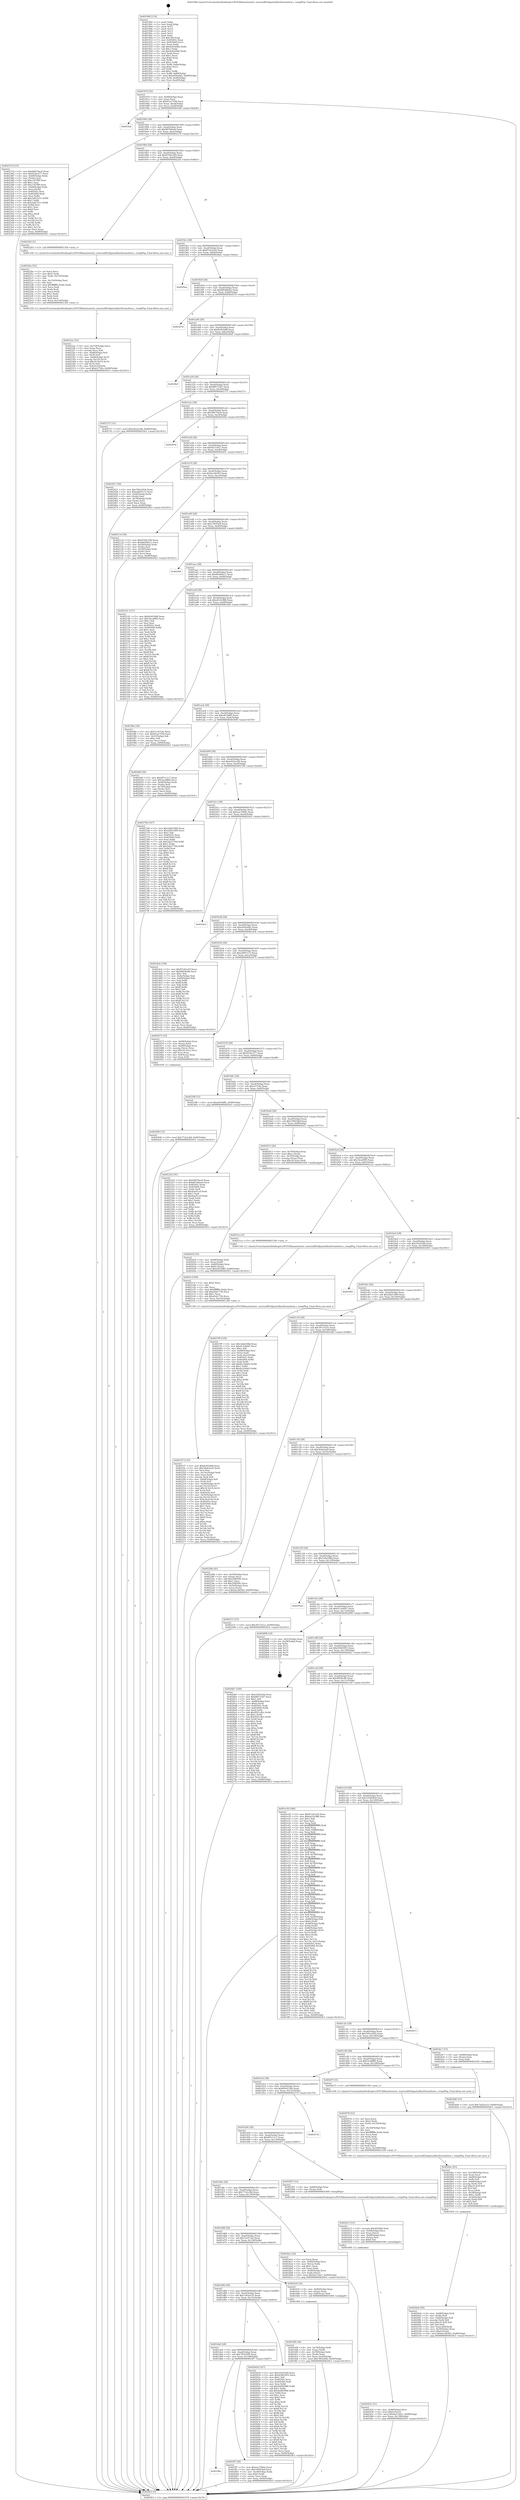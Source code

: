 digraph "0x401900" {
  label = "0x401900 (/mnt/c/Users/mathe/Desktop/tcc/POCII/binaries/extr_reactosdll3rdpartylibxslttransform.c_templPop_Final-ollvm.out::main(0))"
  labelloc = "t"
  node[shape=record]

  Entry [label="",width=0.3,height=0.3,shape=circle,fillcolor=black,style=filled]
  "0x401974" [label="{
     0x401974 [32]\l
     | [instrs]\l
     &nbsp;&nbsp;0x401974 \<+6\>: mov -0x90(%rbp),%eax\l
     &nbsp;&nbsp;0x40197a \<+2\>: mov %eax,%ecx\l
     &nbsp;&nbsp;0x40197c \<+6\>: sub $0x81ae7594,%ecx\l
     &nbsp;&nbsp;0x401982 \<+6\>: mov %eax,-0xa4(%rbp)\l
     &nbsp;&nbsp;0x401988 \<+6\>: mov %ecx,-0xa8(%rbp)\l
     &nbsp;&nbsp;0x40198e \<+6\>: je 0000000000401fa8 \<main+0x6a8\>\l
  }"]
  "0x401fa8" [label="{
     0x401fa8\l
  }", style=dashed]
  "0x401994" [label="{
     0x401994 [28]\l
     | [instrs]\l
     &nbsp;&nbsp;0x401994 \<+5\>: jmp 0000000000401999 \<main+0x99\>\l
     &nbsp;&nbsp;0x401999 \<+6\>: mov -0xa4(%rbp),%eax\l
     &nbsp;&nbsp;0x40199f \<+5\>: sub $0x867b8ae6,%eax\l
     &nbsp;&nbsp;0x4019a4 \<+6\>: mov %eax,-0xac(%rbp)\l
     &nbsp;&nbsp;0x4019aa \<+6\>: je 000000000040237d \<main+0xa7d\>\l
  }"]
  Exit [label="",width=0.3,height=0.3,shape=circle,fillcolor=black,style=filled,peripheries=2]
  "0x40237d" [label="{
     0x40237d [123]\l
     | [instrs]\l
     &nbsp;&nbsp;0x40237d \<+5\>: mov $0x94679ac0,%eax\l
     &nbsp;&nbsp;0x402382 \<+5\>: mov $0xf22bc577,%ecx\l
     &nbsp;&nbsp;0x402387 \<+4\>: mov -0x60(%rbp),%rdx\l
     &nbsp;&nbsp;0x40238b \<+2\>: mov (%rdx),%esi\l
     &nbsp;&nbsp;0x40238d \<+6\>: sub $0x1347f89,%esi\l
     &nbsp;&nbsp;0x402393 \<+3\>: add $0x1,%esi\l
     &nbsp;&nbsp;0x402396 \<+6\>: add $0x1347f89,%esi\l
     &nbsp;&nbsp;0x40239c \<+4\>: mov -0x60(%rbp),%rdx\l
     &nbsp;&nbsp;0x4023a0 \<+2\>: mov %esi,(%rdx)\l
     &nbsp;&nbsp;0x4023a2 \<+7\>: mov 0x40505c,%esi\l
     &nbsp;&nbsp;0x4023a9 \<+7\>: mov 0x405060,%edi\l
     &nbsp;&nbsp;0x4023b0 \<+3\>: mov %esi,%r8d\l
     &nbsp;&nbsp;0x4023b3 \<+7\>: add $0x2a85321c,%r8d\l
     &nbsp;&nbsp;0x4023ba \<+4\>: sub $0x1,%r8d\l
     &nbsp;&nbsp;0x4023be \<+7\>: sub $0x2a85321c,%r8d\l
     &nbsp;&nbsp;0x4023c5 \<+4\>: imul %r8d,%esi\l
     &nbsp;&nbsp;0x4023c9 \<+3\>: and $0x1,%esi\l
     &nbsp;&nbsp;0x4023cc \<+3\>: cmp $0x0,%esi\l
     &nbsp;&nbsp;0x4023cf \<+4\>: sete %r9b\l
     &nbsp;&nbsp;0x4023d3 \<+3\>: cmp $0xa,%edi\l
     &nbsp;&nbsp;0x4023d6 \<+4\>: setl %r10b\l
     &nbsp;&nbsp;0x4023da \<+3\>: mov %r9b,%r11b\l
     &nbsp;&nbsp;0x4023dd \<+3\>: and %r10b,%r11b\l
     &nbsp;&nbsp;0x4023e0 \<+3\>: xor %r10b,%r9b\l
     &nbsp;&nbsp;0x4023e3 \<+3\>: or %r9b,%r11b\l
     &nbsp;&nbsp;0x4023e6 \<+4\>: test $0x1,%r11b\l
     &nbsp;&nbsp;0x4023ea \<+3\>: cmovne %ecx,%eax\l
     &nbsp;&nbsp;0x4023ed \<+6\>: mov %eax,-0x90(%rbp)\l
     &nbsp;&nbsp;0x4023f3 \<+5\>: jmp 00000000004029c5 \<main+0x10c5\>\l
  }"]
  "0x4019b0" [label="{
     0x4019b0 [28]\l
     | [instrs]\l
     &nbsp;&nbsp;0x4019b0 \<+5\>: jmp 00000000004019b5 \<main+0xb5\>\l
     &nbsp;&nbsp;0x4019b5 \<+6\>: mov -0xa4(%rbp),%eax\l
     &nbsp;&nbsp;0x4019bb \<+5\>: sub $0x8704c349,%eax\l
     &nbsp;&nbsp;0x4019c0 \<+6\>: mov %eax,-0xb0(%rbp)\l
     &nbsp;&nbsp;0x4019c6 \<+6\>: je 00000000004022b5 \<main+0x9b5\>\l
  }"]
  "0x4024d6" [label="{
     0x4024d6 [15]\l
     | [instrs]\l
     &nbsp;&nbsp;0x4024d6 \<+10\>: movl $0x7a62ee33,-0x90(%rbp)\l
     &nbsp;&nbsp;0x4024e0 \<+5\>: jmp 00000000004029c5 \<main+0x10c5\>\l
  }"]
  "0x4022b5" [label="{
     0x4022b5 [5]\l
     | [instrs]\l
     &nbsp;&nbsp;0x4022b5 \<+5\>: call 0000000000401160 \<next_i\>\l
     | [calls]\l
     &nbsp;&nbsp;0x401160 \{1\} (/mnt/c/Users/mathe/Desktop/tcc/POCII/binaries/extr_reactosdll3rdpartylibxslttransform.c_templPop_Final-ollvm.out::next_i)\l
  }"]
  "0x4019cc" [label="{
     0x4019cc [28]\l
     | [instrs]\l
     &nbsp;&nbsp;0x4019cc \<+5\>: jmp 00000000004019d1 \<main+0xd1\>\l
     &nbsp;&nbsp;0x4019d1 \<+6\>: mov -0xa4(%rbp),%eax\l
     &nbsp;&nbsp;0x4019d7 \<+5\>: sub $0x87c65a59,%eax\l
     &nbsp;&nbsp;0x4019dc \<+6\>: mov %eax,-0xb4(%rbp)\l
     &nbsp;&nbsp;0x4019e2 \<+6\>: je 00000000004028aa \<main+0xfaa\>\l
  }"]
  "0x402496" [label="{
     0x402496 [15]\l
     | [instrs]\l
     &nbsp;&nbsp;0x402496 \<+10\>: movl $0x77cb1c8d,-0x90(%rbp)\l
     &nbsp;&nbsp;0x4024a0 \<+5\>: jmp 00000000004029c5 \<main+0x10c5\>\l
  }"]
  "0x4028aa" [label="{
     0x4028aa\l
  }", style=dashed]
  "0x4019e8" [label="{
     0x4019e8 [28]\l
     | [instrs]\l
     &nbsp;&nbsp;0x4019e8 \<+5\>: jmp 00000000004019ed \<main+0xed\>\l
     &nbsp;&nbsp;0x4019ed \<+6\>: mov -0xa4(%rbp),%eax\l
     &nbsp;&nbsp;0x4019f3 \<+5\>: sub $0x88288eb2,%eax\l
     &nbsp;&nbsp;0x4019f8 \<+6\>: mov %eax,-0xb8(%rbp)\l
     &nbsp;&nbsp;0x4019fe \<+6\>: je 000000000040297d \<main+0x107d\>\l
  }"]
  "0x402432" [label="{
     0x402432 [31]\l
     | [instrs]\l
     &nbsp;&nbsp;0x402432 \<+4\>: mov -0x40(%rbp),%rcx\l
     &nbsp;&nbsp;0x402436 \<+6\>: movl $0x0,(%rcx)\l
     &nbsp;&nbsp;0x40243c \<+10\>: movl $0x9a37afa7,-0x90(%rbp)\l
     &nbsp;&nbsp;0x402446 \<+6\>: mov %eax,-0x158(%rbp)\l
     &nbsp;&nbsp;0x40244c \<+5\>: jmp 00000000004029c5 \<main+0x10c5\>\l
  }"]
  "0x40297d" [label="{
     0x40297d\l
  }", style=dashed]
  "0x401a04" [label="{
     0x401a04 [28]\l
     | [instrs]\l
     &nbsp;&nbsp;0x401a04 \<+5\>: jmp 0000000000401a09 \<main+0x109\>\l
     &nbsp;&nbsp;0x401a09 \<+6\>: mov -0xa4(%rbp),%eax\l
     &nbsp;&nbsp;0x401a0f \<+5\>: sub $0x8cf434d8,%eax\l
     &nbsp;&nbsp;0x401a14 \<+6\>: mov %eax,-0xbc(%rbp)\l
     &nbsp;&nbsp;0x401a1a \<+6\>: je 00000000004028ef \<main+0xfef\>\l
  }"]
  "0x402413" [label="{
     0x402413 [31]\l
     | [instrs]\l
     &nbsp;&nbsp;0x402413 \<+10\>: movabs $0x4030b6,%rdi\l
     &nbsp;&nbsp;0x40241d \<+4\>: mov -0x48(%rbp),%rcx\l
     &nbsp;&nbsp;0x402421 \<+3\>: mov %rax,(%rcx)\l
     &nbsp;&nbsp;0x402424 \<+4\>: mov -0x48(%rbp),%rax\l
     &nbsp;&nbsp;0x402428 \<+3\>: mov (%rax),%rsi\l
     &nbsp;&nbsp;0x40242b \<+2\>: mov $0x0,%al\l
     &nbsp;&nbsp;0x40242d \<+5\>: call 0000000000401040 \<printf@plt\>\l
     | [calls]\l
     &nbsp;&nbsp;0x401040 \{1\} (unknown)\l
  }"]
  "0x4028ef" [label="{
     0x4028ef\l
  }", style=dashed]
  "0x401a20" [label="{
     0x401a20 [28]\l
     | [instrs]\l
     &nbsp;&nbsp;0x401a20 \<+5\>: jmp 0000000000401a25 \<main+0x125\>\l
     &nbsp;&nbsp;0x401a25 \<+6\>: mov -0xa4(%rbp),%eax\l
     &nbsp;&nbsp;0x401a2b \<+5\>: sub $0x8f0733d7,%eax\l
     &nbsp;&nbsp;0x401a30 \<+6\>: mov %eax,-0xc0(%rbp)\l
     &nbsp;&nbsp;0x401a36 \<+6\>: je 0000000000402757 \<main+0xe57\>\l
  }"]
  "0x4022ee" [label="{
     0x4022ee [52]\l
     | [instrs]\l
     &nbsp;&nbsp;0x4022ee \<+6\>: mov -0x154(%rbp),%ecx\l
     &nbsp;&nbsp;0x4022f4 \<+3\>: imul %eax,%ecx\l
     &nbsp;&nbsp;0x4022f7 \<+3\>: movslq %ecx,%r8\l
     &nbsp;&nbsp;0x4022fa \<+4\>: mov -0x68(%rbp),%r9\l
     &nbsp;&nbsp;0x4022fe \<+3\>: mov (%r9),%r9\l
     &nbsp;&nbsp;0x402301 \<+4\>: mov -0x60(%rbp),%r10\l
     &nbsp;&nbsp;0x402305 \<+3\>: movslq (%r10),%r10\l
     &nbsp;&nbsp;0x402308 \<+4\>: imul $0x18,%r10,%r10\l
     &nbsp;&nbsp;0x40230c \<+3\>: add %r10,%r9\l
     &nbsp;&nbsp;0x40230f \<+4\>: mov %r8,0x10(%r9)\l
     &nbsp;&nbsp;0x402313 \<+10\>: movl $0xe5750e,-0x90(%rbp)\l
     &nbsp;&nbsp;0x40231d \<+5\>: jmp 00000000004029c5 \<main+0x10c5\>\l
  }"]
  "0x402757" [label="{
     0x402757 [15]\l
     | [instrs]\l
     &nbsp;&nbsp;0x402757 \<+10\>: movl $0xe922ee46,-0x90(%rbp)\l
     &nbsp;&nbsp;0x402761 \<+5\>: jmp 00000000004029c5 \<main+0x10c5\>\l
  }"]
  "0x401a3c" [label="{
     0x401a3c [28]\l
     | [instrs]\l
     &nbsp;&nbsp;0x401a3c \<+5\>: jmp 0000000000401a41 \<main+0x141\>\l
     &nbsp;&nbsp;0x401a41 \<+6\>: mov -0xa4(%rbp),%eax\l
     &nbsp;&nbsp;0x401a47 \<+5\>: sub $0x94679ac0,%eax\l
     &nbsp;&nbsp;0x401a4c \<+6\>: mov %eax,-0xc4(%rbp)\l
     &nbsp;&nbsp;0x401a52 \<+6\>: je 000000000040295b \<main+0x105b\>\l
  }"]
  "0x4022ba" [label="{
     0x4022ba [52]\l
     | [instrs]\l
     &nbsp;&nbsp;0x4022ba \<+2\>: xor %ecx,%ecx\l
     &nbsp;&nbsp;0x4022bc \<+5\>: mov $0x2,%edx\l
     &nbsp;&nbsp;0x4022c1 \<+6\>: mov %edx,-0x150(%rbp)\l
     &nbsp;&nbsp;0x4022c7 \<+1\>: cltd\l
     &nbsp;&nbsp;0x4022c8 \<+6\>: mov -0x150(%rbp),%esi\l
     &nbsp;&nbsp;0x4022ce \<+2\>: idiv %esi\l
     &nbsp;&nbsp;0x4022d0 \<+6\>: imul $0xfffffffe,%edx,%edx\l
     &nbsp;&nbsp;0x4022d6 \<+2\>: mov %ecx,%edi\l
     &nbsp;&nbsp;0x4022d8 \<+2\>: sub %edx,%edi\l
     &nbsp;&nbsp;0x4022da \<+2\>: mov %ecx,%edx\l
     &nbsp;&nbsp;0x4022dc \<+3\>: sub $0x1,%edx\l
     &nbsp;&nbsp;0x4022df \<+2\>: add %edx,%edi\l
     &nbsp;&nbsp;0x4022e1 \<+2\>: sub %edi,%ecx\l
     &nbsp;&nbsp;0x4022e3 \<+6\>: mov %ecx,-0x154(%rbp)\l
     &nbsp;&nbsp;0x4022e9 \<+5\>: call 0000000000401160 \<next_i\>\l
     | [calls]\l
     &nbsp;&nbsp;0x401160 \{1\} (/mnt/c/Users/mathe/Desktop/tcc/POCII/binaries/extr_reactosdll3rdpartylibxslttransform.c_templPop_Final-ollvm.out::next_i)\l
  }"]
  "0x40295b" [label="{
     0x40295b\l
  }", style=dashed]
  "0x401a58" [label="{
     0x401a58 [28]\l
     | [instrs]\l
     &nbsp;&nbsp;0x401a58 \<+5\>: jmp 0000000000401a5d \<main+0x15d\>\l
     &nbsp;&nbsp;0x401a5d \<+6\>: mov -0xa4(%rbp),%eax\l
     &nbsp;&nbsp;0x401a63 \<+5\>: sub $0x9a37afa7,%eax\l
     &nbsp;&nbsp;0x401a68 \<+6\>: mov %eax,-0xc8(%rbp)\l
     &nbsp;&nbsp;0x401a6e \<+6\>: je 0000000000402451 \<main+0xb51\>\l
  }"]
  "0x4021f7" [label="{
     0x4021f7 [133]\l
     | [instrs]\l
     &nbsp;&nbsp;0x4021f7 \<+5\>: mov $0x8cf434d8,%ecx\l
     &nbsp;&nbsp;0x4021fc \<+5\>: mov $0x36ab3ae9,%edx\l
     &nbsp;&nbsp;0x402201 \<+2\>: xor %esi,%esi\l
     &nbsp;&nbsp;0x402203 \<+6\>: mov -0x14c(%rbp),%edi\l
     &nbsp;&nbsp;0x402209 \<+3\>: imul %eax,%edi\l
     &nbsp;&nbsp;0x40220c \<+3\>: movslq %edi,%r8\l
     &nbsp;&nbsp;0x40220f \<+4\>: mov -0x68(%rbp),%r9\l
     &nbsp;&nbsp;0x402213 \<+3\>: mov (%r9),%r9\l
     &nbsp;&nbsp;0x402216 \<+4\>: mov -0x60(%rbp),%r10\l
     &nbsp;&nbsp;0x40221a \<+3\>: movslq (%r10),%r10\l
     &nbsp;&nbsp;0x40221d \<+4\>: imul $0x18,%r10,%r10\l
     &nbsp;&nbsp;0x402221 \<+3\>: add %r10,%r9\l
     &nbsp;&nbsp;0x402224 \<+4\>: mov 0x8(%r9),%r9\l
     &nbsp;&nbsp;0x402228 \<+4\>: mov -0x50(%rbp),%r10\l
     &nbsp;&nbsp;0x40222c \<+3\>: movslq (%r10),%r10\l
     &nbsp;&nbsp;0x40222f \<+4\>: mov %r8,(%r9,%r10,8)\l
     &nbsp;&nbsp;0x402233 \<+7\>: mov 0x40505c,%eax\l
     &nbsp;&nbsp;0x40223a \<+7\>: mov 0x405060,%edi\l
     &nbsp;&nbsp;0x402241 \<+3\>: sub $0x1,%esi\l
     &nbsp;&nbsp;0x402244 \<+3\>: mov %eax,%r11d\l
     &nbsp;&nbsp;0x402247 \<+3\>: add %esi,%r11d\l
     &nbsp;&nbsp;0x40224a \<+4\>: imul %r11d,%eax\l
     &nbsp;&nbsp;0x40224e \<+3\>: and $0x1,%eax\l
     &nbsp;&nbsp;0x402251 \<+3\>: cmp $0x0,%eax\l
     &nbsp;&nbsp;0x402254 \<+3\>: sete %bl\l
     &nbsp;&nbsp;0x402257 \<+3\>: cmp $0xa,%edi\l
     &nbsp;&nbsp;0x40225a \<+4\>: setl %r14b\l
     &nbsp;&nbsp;0x40225e \<+3\>: mov %bl,%r15b\l
     &nbsp;&nbsp;0x402261 \<+3\>: and %r14b,%r15b\l
     &nbsp;&nbsp;0x402264 \<+3\>: xor %r14b,%bl\l
     &nbsp;&nbsp;0x402267 \<+3\>: or %bl,%r15b\l
     &nbsp;&nbsp;0x40226a \<+4\>: test $0x1,%r15b\l
     &nbsp;&nbsp;0x40226e \<+3\>: cmovne %edx,%ecx\l
     &nbsp;&nbsp;0x402271 \<+6\>: mov %ecx,-0x90(%rbp)\l
     &nbsp;&nbsp;0x402277 \<+5\>: jmp 00000000004029c5 \<main+0x10c5\>\l
  }"]
  "0x402451" [label="{
     0x402451 [36]\l
     | [instrs]\l
     &nbsp;&nbsp;0x402451 \<+5\>: mov $0x595e2454,%eax\l
     &nbsp;&nbsp;0x402456 \<+5\>: mov $0xed607a72,%ecx\l
     &nbsp;&nbsp;0x40245b \<+4\>: mov -0x40(%rbp),%rdx\l
     &nbsp;&nbsp;0x40245f \<+2\>: mov (%rdx),%esi\l
     &nbsp;&nbsp;0x402461 \<+4\>: mov -0x70(%rbp),%rdx\l
     &nbsp;&nbsp;0x402465 \<+2\>: cmp (%rdx),%esi\l
     &nbsp;&nbsp;0x402467 \<+3\>: cmovl %ecx,%eax\l
     &nbsp;&nbsp;0x40246a \<+6\>: mov %eax,-0x90(%rbp)\l
     &nbsp;&nbsp;0x402470 \<+5\>: jmp 00000000004029c5 \<main+0x10c5\>\l
  }"]
  "0x401a74" [label="{
     0x401a74 [28]\l
     | [instrs]\l
     &nbsp;&nbsp;0x401a74 \<+5\>: jmp 0000000000401a79 \<main+0x179\>\l
     &nbsp;&nbsp;0x401a79 \<+6\>: mov -0xa4(%rbp),%eax\l
     &nbsp;&nbsp;0x401a7f \<+5\>: sub $0xbccb63b5,%eax\l
     &nbsp;&nbsp;0x401a84 \<+6\>: mov %eax,-0xcc(%rbp)\l
     &nbsp;&nbsp;0x401a8a \<+6\>: je 000000000040211d \<main+0x81d\>\l
  }"]
  "0x4021cf" [label="{
     0x4021cf [40]\l
     | [instrs]\l
     &nbsp;&nbsp;0x4021cf \<+5\>: mov $0x2,%ecx\l
     &nbsp;&nbsp;0x4021d4 \<+1\>: cltd\l
     &nbsp;&nbsp;0x4021d5 \<+2\>: idiv %ecx\l
     &nbsp;&nbsp;0x4021d7 \<+6\>: imul $0xfffffffe,%edx,%ecx\l
     &nbsp;&nbsp;0x4021dd \<+6\>: add $0xefeb173b,%ecx\l
     &nbsp;&nbsp;0x4021e3 \<+3\>: add $0x1,%ecx\l
     &nbsp;&nbsp;0x4021e6 \<+6\>: sub $0xefeb173b,%ecx\l
     &nbsp;&nbsp;0x4021ec \<+6\>: mov %ecx,-0x14c(%rbp)\l
     &nbsp;&nbsp;0x4021f2 \<+5\>: call 0000000000401160 \<next_i\>\l
     | [calls]\l
     &nbsp;&nbsp;0x401160 \{1\} (/mnt/c/Users/mathe/Desktop/tcc/POCII/binaries/extr_reactosdll3rdpartylibxslttransform.c_templPop_Final-ollvm.out::next_i)\l
  }"]
  "0x40211d" [label="{
     0x40211d [36]\l
     | [instrs]\l
     &nbsp;&nbsp;0x40211d \<+5\>: mov $0x8704c349,%eax\l
     &nbsp;&nbsp;0x402122 \<+5\>: mov $0xd6568a11,%ecx\l
     &nbsp;&nbsp;0x402127 \<+4\>: mov -0x50(%rbp),%rdx\l
     &nbsp;&nbsp;0x40212b \<+2\>: mov (%rdx),%esi\l
     &nbsp;&nbsp;0x40212d \<+4\>: mov -0x58(%rbp),%rdx\l
     &nbsp;&nbsp;0x402131 \<+2\>: cmp (%rdx),%esi\l
     &nbsp;&nbsp;0x402133 \<+3\>: cmovl %ecx,%eax\l
     &nbsp;&nbsp;0x402136 \<+6\>: mov %eax,-0x90(%rbp)\l
     &nbsp;&nbsp;0x40213c \<+5\>: jmp 00000000004029c5 \<main+0x10c5\>\l
  }"]
  "0x401a90" [label="{
     0x401a90 [28]\l
     | [instrs]\l
     &nbsp;&nbsp;0x401a90 \<+5\>: jmp 0000000000401a95 \<main+0x195\>\l
     &nbsp;&nbsp;0x401a95 \<+6\>: mov -0xa4(%rbp),%eax\l
     &nbsp;&nbsp;0x401a9b \<+5\>: sub $0xc185f3e8,%eax\l
     &nbsp;&nbsp;0x401aa0 \<+6\>: mov %eax,-0xd0(%rbp)\l
     &nbsp;&nbsp;0x401aa6 \<+6\>: je 00000000004024f4 \<main+0xbf4\>\l
  }"]
  "0x4020eb" [label="{
     0x4020eb [50]\l
     | [instrs]\l
     &nbsp;&nbsp;0x4020eb \<+4\>: mov -0x68(%rbp),%rdi\l
     &nbsp;&nbsp;0x4020ef \<+3\>: mov (%rdi),%rdi\l
     &nbsp;&nbsp;0x4020f2 \<+4\>: mov -0x60(%rbp),%r8\l
     &nbsp;&nbsp;0x4020f6 \<+3\>: movslq (%r8),%r8\l
     &nbsp;&nbsp;0x4020f9 \<+4\>: imul $0x18,%r8,%r8\l
     &nbsp;&nbsp;0x4020fd \<+3\>: add %r8,%rdi\l
     &nbsp;&nbsp;0x402100 \<+4\>: mov %rax,0x8(%rdi)\l
     &nbsp;&nbsp;0x402104 \<+4\>: mov -0x50(%rbp),%rax\l
     &nbsp;&nbsp;0x402108 \<+6\>: movl $0x0,(%rax)\l
     &nbsp;&nbsp;0x40210e \<+10\>: movl $0xbccb63b5,-0x90(%rbp)\l
     &nbsp;&nbsp;0x402118 \<+5\>: jmp 00000000004029c5 \<main+0x10c5\>\l
  }"]
  "0x4024f4" [label="{
     0x4024f4\l
  }", style=dashed]
  "0x401aac" [label="{
     0x401aac [28]\l
     | [instrs]\l
     &nbsp;&nbsp;0x401aac \<+5\>: jmp 0000000000401ab1 \<main+0x1b1\>\l
     &nbsp;&nbsp;0x401ab1 \<+6\>: mov -0xa4(%rbp),%eax\l
     &nbsp;&nbsp;0x401ab7 \<+5\>: sub $0xd6568a11,%eax\l
     &nbsp;&nbsp;0x401abc \<+6\>: mov %eax,-0xd4(%rbp)\l
     &nbsp;&nbsp;0x401ac2 \<+6\>: je 0000000000402141 \<main+0x841\>\l
  }"]
  "0x4020ac" [label="{
     0x4020ac [63]\l
     | [instrs]\l
     &nbsp;&nbsp;0x4020ac \<+6\>: mov -0x148(%rbp),%ecx\l
     &nbsp;&nbsp;0x4020b2 \<+3\>: imul %eax,%ecx\l
     &nbsp;&nbsp;0x4020b5 \<+4\>: mov -0x68(%rbp),%r8\l
     &nbsp;&nbsp;0x4020b9 \<+3\>: mov (%r8),%r8\l
     &nbsp;&nbsp;0x4020bc \<+4\>: mov -0x60(%rbp),%r9\l
     &nbsp;&nbsp;0x4020c0 \<+3\>: movslq (%r9),%r9\l
     &nbsp;&nbsp;0x4020c3 \<+4\>: imul $0x18,%r9,%r9\l
     &nbsp;&nbsp;0x4020c7 \<+3\>: add %r9,%r8\l
     &nbsp;&nbsp;0x4020ca \<+3\>: mov %ecx,(%r8)\l
     &nbsp;&nbsp;0x4020cd \<+4\>: mov -0x58(%rbp),%r8\l
     &nbsp;&nbsp;0x4020d1 \<+7\>: movl $0x1,(%r8)\l
     &nbsp;&nbsp;0x4020d8 \<+4\>: mov -0x58(%rbp),%r8\l
     &nbsp;&nbsp;0x4020dc \<+3\>: movslq (%r8),%r8\l
     &nbsp;&nbsp;0x4020df \<+4\>: shl $0x3,%r8\l
     &nbsp;&nbsp;0x4020e3 \<+3\>: mov %r8,%rdi\l
     &nbsp;&nbsp;0x4020e6 \<+5\>: call 0000000000401050 \<malloc@plt\>\l
     | [calls]\l
     &nbsp;&nbsp;0x401050 \{1\} (unknown)\l
  }"]
  "0x402141" [label="{
     0x402141 [137]\l
     | [instrs]\l
     &nbsp;&nbsp;0x402141 \<+5\>: mov $0x8cf434d8,%eax\l
     &nbsp;&nbsp;0x402146 \<+5\>: mov $0x1bca99f3,%ecx\l
     &nbsp;&nbsp;0x40214b \<+2\>: mov $0x1,%dl\l
     &nbsp;&nbsp;0x40214d \<+2\>: xor %esi,%esi\l
     &nbsp;&nbsp;0x40214f \<+7\>: mov 0x40505c,%edi\l
     &nbsp;&nbsp;0x402156 \<+8\>: mov 0x405060,%r8d\l
     &nbsp;&nbsp;0x40215e \<+3\>: sub $0x1,%esi\l
     &nbsp;&nbsp;0x402161 \<+3\>: mov %edi,%r9d\l
     &nbsp;&nbsp;0x402164 \<+3\>: add %esi,%r9d\l
     &nbsp;&nbsp;0x402167 \<+4\>: imul %r9d,%edi\l
     &nbsp;&nbsp;0x40216b \<+3\>: and $0x1,%edi\l
     &nbsp;&nbsp;0x40216e \<+3\>: cmp $0x0,%edi\l
     &nbsp;&nbsp;0x402171 \<+4\>: sete %r10b\l
     &nbsp;&nbsp;0x402175 \<+4\>: cmp $0xa,%r8d\l
     &nbsp;&nbsp;0x402179 \<+4\>: setl %r11b\l
     &nbsp;&nbsp;0x40217d \<+3\>: mov %r10b,%bl\l
     &nbsp;&nbsp;0x402180 \<+3\>: xor $0xff,%bl\l
     &nbsp;&nbsp;0x402183 \<+3\>: mov %r11b,%r14b\l
     &nbsp;&nbsp;0x402186 \<+4\>: xor $0xff,%r14b\l
     &nbsp;&nbsp;0x40218a \<+3\>: xor $0x1,%dl\l
     &nbsp;&nbsp;0x40218d \<+3\>: mov %bl,%r15b\l
     &nbsp;&nbsp;0x402190 \<+4\>: and $0xff,%r15b\l
     &nbsp;&nbsp;0x402194 \<+3\>: and %dl,%r10b\l
     &nbsp;&nbsp;0x402197 \<+3\>: mov %r14b,%r12b\l
     &nbsp;&nbsp;0x40219a \<+4\>: and $0xff,%r12b\l
     &nbsp;&nbsp;0x40219e \<+3\>: and %dl,%r11b\l
     &nbsp;&nbsp;0x4021a1 \<+3\>: or %r10b,%r15b\l
     &nbsp;&nbsp;0x4021a4 \<+3\>: or %r11b,%r12b\l
     &nbsp;&nbsp;0x4021a7 \<+3\>: xor %r12b,%r15b\l
     &nbsp;&nbsp;0x4021aa \<+3\>: or %r14b,%bl\l
     &nbsp;&nbsp;0x4021ad \<+3\>: xor $0xff,%bl\l
     &nbsp;&nbsp;0x4021b0 \<+3\>: or $0x1,%dl\l
     &nbsp;&nbsp;0x4021b3 \<+2\>: and %dl,%bl\l
     &nbsp;&nbsp;0x4021b5 \<+3\>: or %bl,%r15b\l
     &nbsp;&nbsp;0x4021b8 \<+4\>: test $0x1,%r15b\l
     &nbsp;&nbsp;0x4021bc \<+3\>: cmovne %ecx,%eax\l
     &nbsp;&nbsp;0x4021bf \<+6\>: mov %eax,-0x90(%rbp)\l
     &nbsp;&nbsp;0x4021c5 \<+5\>: jmp 00000000004029c5 \<main+0x10c5\>\l
  }"]
  "0x401ac8" [label="{
     0x401ac8 [28]\l
     | [instrs]\l
     &nbsp;&nbsp;0x401ac8 \<+5\>: jmp 0000000000401acd \<main+0x1cd\>\l
     &nbsp;&nbsp;0x401acd \<+6\>: mov -0xa4(%rbp),%eax\l
     &nbsp;&nbsp;0x401ad3 \<+5\>: sub $0xe625c988,%eax\l
     &nbsp;&nbsp;0x401ad8 \<+6\>: mov %eax,-0xd8(%rbp)\l
     &nbsp;&nbsp;0x401ade \<+6\>: je 0000000000401f8a \<main+0x68a\>\l
  }"]
  "0x402078" [label="{
     0x402078 [52]\l
     | [instrs]\l
     &nbsp;&nbsp;0x402078 \<+2\>: xor %ecx,%ecx\l
     &nbsp;&nbsp;0x40207a \<+5\>: mov $0x2,%edx\l
     &nbsp;&nbsp;0x40207f \<+6\>: mov %edx,-0x144(%rbp)\l
     &nbsp;&nbsp;0x402085 \<+1\>: cltd\l
     &nbsp;&nbsp;0x402086 \<+6\>: mov -0x144(%rbp),%esi\l
     &nbsp;&nbsp;0x40208c \<+2\>: idiv %esi\l
     &nbsp;&nbsp;0x40208e \<+6\>: imul $0xfffffffe,%edx,%edx\l
     &nbsp;&nbsp;0x402094 \<+2\>: mov %ecx,%edi\l
     &nbsp;&nbsp;0x402096 \<+2\>: sub %edx,%edi\l
     &nbsp;&nbsp;0x402098 \<+2\>: mov %ecx,%edx\l
     &nbsp;&nbsp;0x40209a \<+3\>: sub $0x1,%edx\l
     &nbsp;&nbsp;0x40209d \<+2\>: add %edx,%edi\l
     &nbsp;&nbsp;0x40209f \<+2\>: sub %edi,%ecx\l
     &nbsp;&nbsp;0x4020a1 \<+6\>: mov %ecx,-0x148(%rbp)\l
     &nbsp;&nbsp;0x4020a7 \<+5\>: call 0000000000401160 \<next_i\>\l
     | [calls]\l
     &nbsp;&nbsp;0x401160 \{1\} (/mnt/c/Users/mathe/Desktop/tcc/POCII/binaries/extr_reactosdll3rdpartylibxslttransform.c_templPop_Final-ollvm.out::next_i)\l
  }"]
  "0x401f8a" [label="{
     0x401f8a [30]\l
     | [instrs]\l
     &nbsp;&nbsp;0x401f8a \<+5\>: mov $0x7a357afc,%eax\l
     &nbsp;&nbsp;0x401f8f \<+5\>: mov $0x81ae7594,%ecx\l
     &nbsp;&nbsp;0x401f94 \<+3\>: mov -0x31(%rbp),%dl\l
     &nbsp;&nbsp;0x401f97 \<+3\>: test $0x1,%dl\l
     &nbsp;&nbsp;0x401f9a \<+3\>: cmovne %ecx,%eax\l
     &nbsp;&nbsp;0x401f9d \<+6\>: mov %eax,-0x90(%rbp)\l
     &nbsp;&nbsp;0x401fa3 \<+5\>: jmp 00000000004029c5 \<main+0x10c5\>\l
  }"]
  "0x401ae4" [label="{
     0x401ae4 [28]\l
     | [instrs]\l
     &nbsp;&nbsp;0x401ae4 \<+5\>: jmp 0000000000401ae9 \<main+0x1e9\>\l
     &nbsp;&nbsp;0x401ae9 \<+6\>: mov -0xa4(%rbp),%eax\l
     &nbsp;&nbsp;0x401aef \<+5\>: sub $0xe833dff3,%eax\l
     &nbsp;&nbsp;0x401af4 \<+6\>: mov %eax,-0xdc(%rbp)\l
     &nbsp;&nbsp;0x401afa \<+6\>: je 000000000040204f \<main+0x74f\>\l
  }"]
  "0x40202f" [label="{
     0x40202f [32]\l
     | [instrs]\l
     &nbsp;&nbsp;0x40202f \<+4\>: mov -0x68(%rbp),%rdi\l
     &nbsp;&nbsp;0x402033 \<+3\>: mov %rax,(%rdi)\l
     &nbsp;&nbsp;0x402036 \<+4\>: mov -0x60(%rbp),%rax\l
     &nbsp;&nbsp;0x40203a \<+6\>: movl $0x0,(%rax)\l
     &nbsp;&nbsp;0x402040 \<+10\>: movl $0xe833dff3,-0x90(%rbp)\l
     &nbsp;&nbsp;0x40204a \<+5\>: jmp 00000000004029c5 \<main+0x10c5\>\l
  }"]
  "0x40204f" [label="{
     0x40204f [36]\l
     | [instrs]\l
     &nbsp;&nbsp;0x40204f \<+5\>: mov $0x6f7e11c7,%eax\l
     &nbsp;&nbsp;0x402054 \<+5\>: mov $0x5ecbff00,%ecx\l
     &nbsp;&nbsp;0x402059 \<+4\>: mov -0x60(%rbp),%rdx\l
     &nbsp;&nbsp;0x40205d \<+2\>: mov (%rdx),%esi\l
     &nbsp;&nbsp;0x40205f \<+4\>: mov -0x70(%rbp),%rdx\l
     &nbsp;&nbsp;0x402063 \<+2\>: cmp (%rdx),%esi\l
     &nbsp;&nbsp;0x402065 \<+3\>: cmovl %ecx,%eax\l
     &nbsp;&nbsp;0x402068 \<+6\>: mov %eax,-0x90(%rbp)\l
     &nbsp;&nbsp;0x40206e \<+5\>: jmp 00000000004029c5 \<main+0x10c5\>\l
  }"]
  "0x401b00" [label="{
     0x401b00 [28]\l
     | [instrs]\l
     &nbsp;&nbsp;0x401b00 \<+5\>: jmp 0000000000401b05 \<main+0x205\>\l
     &nbsp;&nbsp;0x401b05 \<+6\>: mov -0xa4(%rbp),%eax\l
     &nbsp;&nbsp;0x401b0b \<+5\>: sub $0xe922ee46,%eax\l
     &nbsp;&nbsp;0x401b10 \<+6\>: mov %eax,-0xe0(%rbp)\l
     &nbsp;&nbsp;0x401b16 \<+6\>: je 0000000000402766 \<main+0xe66\>\l
  }"]
  "0x401dbc" [label="{
     0x401dbc\l
  }", style=dashed]
  "0x402766" [label="{
     0x402766 [147]\l
     | [instrs]\l
     &nbsp;&nbsp;0x402766 \<+5\>: mov $0x3a8a508d,%eax\l
     &nbsp;&nbsp;0x40276b \<+5\>: mov $0x2dd1c089,%ecx\l
     &nbsp;&nbsp;0x402770 \<+2\>: mov $0x1,%dl\l
     &nbsp;&nbsp;0x402772 \<+7\>: mov 0x40505c,%esi\l
     &nbsp;&nbsp;0x402779 \<+7\>: mov 0x405060,%edi\l
     &nbsp;&nbsp;0x402780 \<+3\>: mov %esi,%r8d\l
     &nbsp;&nbsp;0x402783 \<+7\>: sub $0x5ab2776d,%r8d\l
     &nbsp;&nbsp;0x40278a \<+4\>: sub $0x1,%r8d\l
     &nbsp;&nbsp;0x40278e \<+7\>: add $0x5ab2776d,%r8d\l
     &nbsp;&nbsp;0x402795 \<+4\>: imul %r8d,%esi\l
     &nbsp;&nbsp;0x402799 \<+3\>: and $0x1,%esi\l
     &nbsp;&nbsp;0x40279c \<+3\>: cmp $0x0,%esi\l
     &nbsp;&nbsp;0x40279f \<+4\>: sete %r9b\l
     &nbsp;&nbsp;0x4027a3 \<+3\>: cmp $0xa,%edi\l
     &nbsp;&nbsp;0x4027a6 \<+4\>: setl %r10b\l
     &nbsp;&nbsp;0x4027aa \<+3\>: mov %r9b,%r11b\l
     &nbsp;&nbsp;0x4027ad \<+4\>: xor $0xff,%r11b\l
     &nbsp;&nbsp;0x4027b1 \<+3\>: mov %r10b,%bl\l
     &nbsp;&nbsp;0x4027b4 \<+3\>: xor $0xff,%bl\l
     &nbsp;&nbsp;0x4027b7 \<+3\>: xor $0x1,%dl\l
     &nbsp;&nbsp;0x4027ba \<+3\>: mov %r11b,%r14b\l
     &nbsp;&nbsp;0x4027bd \<+4\>: and $0xff,%r14b\l
     &nbsp;&nbsp;0x4027c1 \<+3\>: and %dl,%r9b\l
     &nbsp;&nbsp;0x4027c4 \<+3\>: mov %bl,%r15b\l
     &nbsp;&nbsp;0x4027c7 \<+4\>: and $0xff,%r15b\l
     &nbsp;&nbsp;0x4027cb \<+3\>: and %dl,%r10b\l
     &nbsp;&nbsp;0x4027ce \<+3\>: or %r9b,%r14b\l
     &nbsp;&nbsp;0x4027d1 \<+3\>: or %r10b,%r15b\l
     &nbsp;&nbsp;0x4027d4 \<+3\>: xor %r15b,%r14b\l
     &nbsp;&nbsp;0x4027d7 \<+3\>: or %bl,%r11b\l
     &nbsp;&nbsp;0x4027da \<+4\>: xor $0xff,%r11b\l
     &nbsp;&nbsp;0x4027de \<+3\>: or $0x1,%dl\l
     &nbsp;&nbsp;0x4027e1 \<+3\>: and %dl,%r11b\l
     &nbsp;&nbsp;0x4027e4 \<+3\>: or %r11b,%r14b\l
     &nbsp;&nbsp;0x4027e7 \<+4\>: test $0x1,%r14b\l
     &nbsp;&nbsp;0x4027eb \<+3\>: cmovne %ecx,%eax\l
     &nbsp;&nbsp;0x4027ee \<+6\>: mov %eax,-0x90(%rbp)\l
     &nbsp;&nbsp;0x4027f4 \<+5\>: jmp 00000000004029c5 \<main+0x10c5\>\l
  }"]
  "0x401b1c" [label="{
     0x401b1c [28]\l
     | [instrs]\l
     &nbsp;&nbsp;0x401b1c \<+5\>: jmp 0000000000401b21 \<main+0x221\>\l
     &nbsp;&nbsp;0x401b21 \<+6\>: mov -0xa4(%rbp),%eax\l
     &nbsp;&nbsp;0x401b27 \<+5\>: sub $0xeac70b4e,%eax\l
     &nbsp;&nbsp;0x401b2c \<+6\>: mov %eax,-0xe4(%rbp)\l
     &nbsp;&nbsp;0x401b32 \<+6\>: je 00000000004024e5 \<main+0xbe5\>\l
  }"]
  "0x401ff7" [label="{
     0x401ff7 [30]\l
     | [instrs]\l
     &nbsp;&nbsp;0x401ff7 \<+5\>: mov $0xeac70b4e,%eax\l
     &nbsp;&nbsp;0x401ffc \<+5\>: mov $0x194018ef,%ecx\l
     &nbsp;&nbsp;0x402001 \<+3\>: mov -0x30(%rbp),%edx\l
     &nbsp;&nbsp;0x402004 \<+3\>: cmp $0x0,%edx\l
     &nbsp;&nbsp;0x402007 \<+3\>: cmove %ecx,%eax\l
     &nbsp;&nbsp;0x40200a \<+6\>: mov %eax,-0x90(%rbp)\l
     &nbsp;&nbsp;0x402010 \<+5\>: jmp 00000000004029c5 \<main+0x10c5\>\l
  }"]
  "0x4024e5" [label="{
     0x4024e5\l
  }", style=dashed]
  "0x401b38" [label="{
     0x401b38 [28]\l
     | [instrs]\l
     &nbsp;&nbsp;0x401b38 \<+5\>: jmp 0000000000401b3d \<main+0x23d\>\l
     &nbsp;&nbsp;0x401b3d \<+6\>: mov -0xa4(%rbp),%eax\l
     &nbsp;&nbsp;0x401b43 \<+5\>: sub $0xed56a9dc,%eax\l
     &nbsp;&nbsp;0x401b48 \<+6\>: mov %eax,-0xe8(%rbp)\l
     &nbsp;&nbsp;0x401b4e \<+6\>: je 0000000000401dc6 \<main+0x4c6\>\l
  }"]
  "0x401da0" [label="{
     0x401da0 [28]\l
     | [instrs]\l
     &nbsp;&nbsp;0x401da0 \<+5\>: jmp 0000000000401da5 \<main+0x4a5\>\l
     &nbsp;&nbsp;0x401da5 \<+6\>: mov -0xa4(%rbp),%eax\l
     &nbsp;&nbsp;0x401dab \<+5\>: sub $0x7f03c606,%eax\l
     &nbsp;&nbsp;0x401db0 \<+6\>: mov %eax,-0x140(%rbp)\l
     &nbsp;&nbsp;0x401db6 \<+6\>: je 0000000000401ff7 \<main+0x6f7\>\l
  }"]
  "0x401dc6" [label="{
     0x401dc6 [106]\l
     | [instrs]\l
     &nbsp;&nbsp;0x401dc6 \<+5\>: mov $0x87c65a59,%eax\l
     &nbsp;&nbsp;0x401dcb \<+5\>: mov $0x48f30c86,%ecx\l
     &nbsp;&nbsp;0x401dd0 \<+2\>: mov $0x1,%dl\l
     &nbsp;&nbsp;0x401dd2 \<+7\>: mov -0x8a(%rbp),%sil\l
     &nbsp;&nbsp;0x401dd9 \<+7\>: mov -0x89(%rbp),%dil\l
     &nbsp;&nbsp;0x401de0 \<+3\>: mov %sil,%r8b\l
     &nbsp;&nbsp;0x401de3 \<+4\>: xor $0xff,%r8b\l
     &nbsp;&nbsp;0x401de7 \<+3\>: mov %dil,%r9b\l
     &nbsp;&nbsp;0x401dea \<+4\>: xor $0xff,%r9b\l
     &nbsp;&nbsp;0x401dee \<+3\>: xor $0x1,%dl\l
     &nbsp;&nbsp;0x401df1 \<+3\>: mov %r8b,%r10b\l
     &nbsp;&nbsp;0x401df4 \<+4\>: and $0xff,%r10b\l
     &nbsp;&nbsp;0x401df8 \<+3\>: and %dl,%sil\l
     &nbsp;&nbsp;0x401dfb \<+3\>: mov %r9b,%r11b\l
     &nbsp;&nbsp;0x401dfe \<+4\>: and $0xff,%r11b\l
     &nbsp;&nbsp;0x401e02 \<+3\>: and %dl,%dil\l
     &nbsp;&nbsp;0x401e05 \<+3\>: or %sil,%r10b\l
     &nbsp;&nbsp;0x401e08 \<+3\>: or %dil,%r11b\l
     &nbsp;&nbsp;0x401e0b \<+3\>: xor %r11b,%r10b\l
     &nbsp;&nbsp;0x401e0e \<+3\>: or %r9b,%r8b\l
     &nbsp;&nbsp;0x401e11 \<+4\>: xor $0xff,%r8b\l
     &nbsp;&nbsp;0x401e15 \<+3\>: or $0x1,%dl\l
     &nbsp;&nbsp;0x401e18 \<+3\>: and %dl,%r8b\l
     &nbsp;&nbsp;0x401e1b \<+3\>: or %r8b,%r10b\l
     &nbsp;&nbsp;0x401e1e \<+4\>: test $0x1,%r10b\l
     &nbsp;&nbsp;0x401e22 \<+3\>: cmovne %ecx,%eax\l
     &nbsp;&nbsp;0x401e25 \<+6\>: mov %eax,-0x90(%rbp)\l
     &nbsp;&nbsp;0x401e2b \<+5\>: jmp 00000000004029c5 \<main+0x10c5\>\l
  }"]
  "0x401b54" [label="{
     0x401b54 [28]\l
     | [instrs]\l
     &nbsp;&nbsp;0x401b54 \<+5\>: jmp 0000000000401b59 \<main+0x259\>\l
     &nbsp;&nbsp;0x401b59 \<+6\>: mov -0xa4(%rbp),%eax\l
     &nbsp;&nbsp;0x401b5f \<+5\>: sub $0xed607a72,%eax\l
     &nbsp;&nbsp;0x401b64 \<+6\>: mov %eax,-0xec(%rbp)\l
     &nbsp;&nbsp;0x401b6a \<+6\>: je 0000000000402475 \<main+0xb75\>\l
  }"]
  "0x4029c5" [label="{
     0x4029c5 [5]\l
     | [instrs]\l
     &nbsp;&nbsp;0x4029c5 \<+5\>: jmp 0000000000401974 \<main+0x74\>\l
  }"]
  "0x401900" [label="{
     0x401900 [116]\l
     | [instrs]\l
     &nbsp;&nbsp;0x401900 \<+1\>: push %rbp\l
     &nbsp;&nbsp;0x401901 \<+3\>: mov %rsp,%rbp\l
     &nbsp;&nbsp;0x401904 \<+2\>: push %r15\l
     &nbsp;&nbsp;0x401906 \<+2\>: push %r14\l
     &nbsp;&nbsp;0x401908 \<+2\>: push %r13\l
     &nbsp;&nbsp;0x40190a \<+2\>: push %r12\l
     &nbsp;&nbsp;0x40190c \<+1\>: push %rbx\l
     &nbsp;&nbsp;0x40190d \<+7\>: sub $0x148,%rsp\l
     &nbsp;&nbsp;0x401914 \<+7\>: mov 0x40505c,%eax\l
     &nbsp;&nbsp;0x40191b \<+7\>: mov 0x405060,%ecx\l
     &nbsp;&nbsp;0x401922 \<+2\>: mov %eax,%edx\l
     &nbsp;&nbsp;0x401924 \<+6\>: add $0x4c6cb9de,%edx\l
     &nbsp;&nbsp;0x40192a \<+3\>: sub $0x1,%edx\l
     &nbsp;&nbsp;0x40192d \<+6\>: sub $0x4c6cb9de,%edx\l
     &nbsp;&nbsp;0x401933 \<+3\>: imul %edx,%eax\l
     &nbsp;&nbsp;0x401936 \<+3\>: and $0x1,%eax\l
     &nbsp;&nbsp;0x401939 \<+3\>: cmp $0x0,%eax\l
     &nbsp;&nbsp;0x40193c \<+4\>: sete %r8b\l
     &nbsp;&nbsp;0x401940 \<+4\>: and $0x1,%r8b\l
     &nbsp;&nbsp;0x401944 \<+7\>: mov %r8b,-0x8a(%rbp)\l
     &nbsp;&nbsp;0x40194b \<+3\>: cmp $0xa,%ecx\l
     &nbsp;&nbsp;0x40194e \<+4\>: setl %r8b\l
     &nbsp;&nbsp;0x401952 \<+4\>: and $0x1,%r8b\l
     &nbsp;&nbsp;0x401956 \<+7\>: mov %r8b,-0x89(%rbp)\l
     &nbsp;&nbsp;0x40195d \<+10\>: movl $0xed56a9dc,-0x90(%rbp)\l
     &nbsp;&nbsp;0x401967 \<+6\>: mov %edi,-0x94(%rbp)\l
     &nbsp;&nbsp;0x40196d \<+7\>: mov %rsi,-0xa0(%rbp)\l
  }"]
  "0x402624" [label="{
     0x402624 [147]\l
     | [instrs]\l
     &nbsp;&nbsp;0x402624 \<+5\>: mov $0x25433efd,%eax\l
     &nbsp;&nbsp;0x402629 \<+5\>: mov $0x45863955,%ecx\l
     &nbsp;&nbsp;0x40262e \<+2\>: mov $0x1,%dl\l
     &nbsp;&nbsp;0x402630 \<+7\>: mov 0x40505c,%esi\l
     &nbsp;&nbsp;0x402637 \<+7\>: mov 0x405060,%edi\l
     &nbsp;&nbsp;0x40263e \<+3\>: mov %esi,%r8d\l
     &nbsp;&nbsp;0x402641 \<+7\>: sub $0x9a982988,%r8d\l
     &nbsp;&nbsp;0x402648 \<+4\>: sub $0x1,%r8d\l
     &nbsp;&nbsp;0x40264c \<+7\>: add $0x9a982988,%r8d\l
     &nbsp;&nbsp;0x402653 \<+4\>: imul %r8d,%esi\l
     &nbsp;&nbsp;0x402657 \<+3\>: and $0x1,%esi\l
     &nbsp;&nbsp;0x40265a \<+3\>: cmp $0x0,%esi\l
     &nbsp;&nbsp;0x40265d \<+4\>: sete %r9b\l
     &nbsp;&nbsp;0x402661 \<+3\>: cmp $0xa,%edi\l
     &nbsp;&nbsp;0x402664 \<+4\>: setl %r10b\l
     &nbsp;&nbsp;0x402668 \<+3\>: mov %r9b,%r11b\l
     &nbsp;&nbsp;0x40266b \<+4\>: xor $0xff,%r11b\l
     &nbsp;&nbsp;0x40266f \<+3\>: mov %r10b,%bl\l
     &nbsp;&nbsp;0x402672 \<+3\>: xor $0xff,%bl\l
     &nbsp;&nbsp;0x402675 \<+3\>: xor $0x0,%dl\l
     &nbsp;&nbsp;0x402678 \<+3\>: mov %r11b,%r14b\l
     &nbsp;&nbsp;0x40267b \<+4\>: and $0x0,%r14b\l
     &nbsp;&nbsp;0x40267f \<+3\>: and %dl,%r9b\l
     &nbsp;&nbsp;0x402682 \<+3\>: mov %bl,%r15b\l
     &nbsp;&nbsp;0x402685 \<+4\>: and $0x0,%r15b\l
     &nbsp;&nbsp;0x402689 \<+3\>: and %dl,%r10b\l
     &nbsp;&nbsp;0x40268c \<+3\>: or %r9b,%r14b\l
     &nbsp;&nbsp;0x40268f \<+3\>: or %r10b,%r15b\l
     &nbsp;&nbsp;0x402692 \<+3\>: xor %r15b,%r14b\l
     &nbsp;&nbsp;0x402695 \<+3\>: or %bl,%r11b\l
     &nbsp;&nbsp;0x402698 \<+4\>: xor $0xff,%r11b\l
     &nbsp;&nbsp;0x40269c \<+3\>: or $0x0,%dl\l
     &nbsp;&nbsp;0x40269f \<+3\>: and %dl,%r11b\l
     &nbsp;&nbsp;0x4026a2 \<+3\>: or %r11b,%r14b\l
     &nbsp;&nbsp;0x4026a5 \<+4\>: test $0x1,%r14b\l
     &nbsp;&nbsp;0x4026a9 \<+3\>: cmovne %ecx,%eax\l
     &nbsp;&nbsp;0x4026ac \<+6\>: mov %eax,-0x90(%rbp)\l
     &nbsp;&nbsp;0x4026b2 \<+5\>: jmp 00000000004029c5 \<main+0x10c5\>\l
  }"]
  "0x402475" [label="{
     0x402475 [33]\l
     | [instrs]\l
     &nbsp;&nbsp;0x402475 \<+4\>: mov -0x68(%rbp),%rax\l
     &nbsp;&nbsp;0x402479 \<+3\>: mov (%rax),%rax\l
     &nbsp;&nbsp;0x40247c \<+4\>: mov -0x40(%rbp),%rcx\l
     &nbsp;&nbsp;0x402480 \<+3\>: movslq (%rcx),%rcx\l
     &nbsp;&nbsp;0x402483 \<+4\>: imul $0x18,%rcx,%rcx\l
     &nbsp;&nbsp;0x402487 \<+3\>: add %rcx,%rax\l
     &nbsp;&nbsp;0x40248a \<+4\>: mov 0x8(%rax),%rax\l
     &nbsp;&nbsp;0x40248e \<+3\>: mov %rax,%rdi\l
     &nbsp;&nbsp;0x402491 \<+5\>: call 0000000000401030 \<free@plt\>\l
     | [calls]\l
     &nbsp;&nbsp;0x401030 \{1\} (unknown)\l
  }"]
  "0x401b70" [label="{
     0x401b70 [28]\l
     | [instrs]\l
     &nbsp;&nbsp;0x401b70 \<+5\>: jmp 0000000000401b75 \<main+0x275\>\l
     &nbsp;&nbsp;0x401b75 \<+6\>: mov -0xa4(%rbp),%eax\l
     &nbsp;&nbsp;0x401b7b \<+5\>: sub $0xf22bc577,%eax\l
     &nbsp;&nbsp;0x401b80 \<+6\>: mov %eax,-0xf0(%rbp)\l
     &nbsp;&nbsp;0x401b86 \<+6\>: je 00000000004023f8 \<main+0xaf8\>\l
  }"]
  "0x401fd9" [label="{
     0x401fd9 [30]\l
     | [instrs]\l
     &nbsp;&nbsp;0x401fd9 \<+4\>: mov -0x78(%rbp),%rdi\l
     &nbsp;&nbsp;0x401fdd \<+2\>: mov %eax,(%rdi)\l
     &nbsp;&nbsp;0x401fdf \<+4\>: mov -0x78(%rbp),%rdi\l
     &nbsp;&nbsp;0x401fe3 \<+2\>: mov (%rdi),%eax\l
     &nbsp;&nbsp;0x401fe5 \<+3\>: mov %eax,-0x30(%rbp)\l
     &nbsp;&nbsp;0x401fe8 \<+10\>: movl $0x7f03c606,-0x90(%rbp)\l
     &nbsp;&nbsp;0x401ff2 \<+5\>: jmp 00000000004029c5 \<main+0x10c5\>\l
  }"]
  "0x4023f8" [label="{
     0x4023f8 [15]\l
     | [instrs]\l
     &nbsp;&nbsp;0x4023f8 \<+10\>: movl $0xe833dff3,-0x90(%rbp)\l
     &nbsp;&nbsp;0x402402 \<+5\>: jmp 00000000004029c5 \<main+0x10c5\>\l
  }"]
  "0x401b8c" [label="{
     0x401b8c [28]\l
     | [instrs]\l
     &nbsp;&nbsp;0x401b8c \<+5\>: jmp 0000000000401b91 \<main+0x291\>\l
     &nbsp;&nbsp;0x401b91 \<+6\>: mov -0xa4(%rbp),%eax\l
     &nbsp;&nbsp;0x401b97 \<+5\>: sub $0xe5750e,%eax\l
     &nbsp;&nbsp;0x401b9c \<+6\>: mov %eax,-0xf4(%rbp)\l
     &nbsp;&nbsp;0x401ba2 \<+6\>: je 0000000000402322 \<main+0xa22\>\l
  }"]
  "0x401d84" [label="{
     0x401d84 [28]\l
     | [instrs]\l
     &nbsp;&nbsp;0x401d84 \<+5\>: jmp 0000000000401d89 \<main+0x489\>\l
     &nbsp;&nbsp;0x401d89 \<+6\>: mov -0xa4(%rbp),%eax\l
     &nbsp;&nbsp;0x401d8f \<+5\>: sub $0x7a62ee33,%eax\l
     &nbsp;&nbsp;0x401d94 \<+6\>: mov %eax,-0x13c(%rbp)\l
     &nbsp;&nbsp;0x401d9a \<+6\>: je 0000000000402624 \<main+0xd24\>\l
  }"]
  "0x402322" [label="{
     0x402322 [91]\l
     | [instrs]\l
     &nbsp;&nbsp;0x402322 \<+5\>: mov $0x94679ac0,%eax\l
     &nbsp;&nbsp;0x402327 \<+5\>: mov $0x867b8ae6,%ecx\l
     &nbsp;&nbsp;0x40232c \<+7\>: mov 0x40505c,%edx\l
     &nbsp;&nbsp;0x402333 \<+7\>: mov 0x405060,%esi\l
     &nbsp;&nbsp;0x40233a \<+2\>: mov %edx,%edi\l
     &nbsp;&nbsp;0x40233c \<+6\>: sub $0x4ae41ccf,%edi\l
     &nbsp;&nbsp;0x402342 \<+3\>: sub $0x1,%edi\l
     &nbsp;&nbsp;0x402345 \<+6\>: add $0x4ae41ccf,%edi\l
     &nbsp;&nbsp;0x40234b \<+3\>: imul %edi,%edx\l
     &nbsp;&nbsp;0x40234e \<+3\>: and $0x1,%edx\l
     &nbsp;&nbsp;0x402351 \<+3\>: cmp $0x0,%edx\l
     &nbsp;&nbsp;0x402354 \<+4\>: sete %r8b\l
     &nbsp;&nbsp;0x402358 \<+3\>: cmp $0xa,%esi\l
     &nbsp;&nbsp;0x40235b \<+4\>: setl %r9b\l
     &nbsp;&nbsp;0x40235f \<+3\>: mov %r8b,%r10b\l
     &nbsp;&nbsp;0x402362 \<+3\>: and %r9b,%r10b\l
     &nbsp;&nbsp;0x402365 \<+3\>: xor %r9b,%r8b\l
     &nbsp;&nbsp;0x402368 \<+3\>: or %r8b,%r10b\l
     &nbsp;&nbsp;0x40236b \<+4\>: test $0x1,%r10b\l
     &nbsp;&nbsp;0x40236f \<+3\>: cmovne %ecx,%eax\l
     &nbsp;&nbsp;0x402372 \<+6\>: mov %eax,-0x90(%rbp)\l
     &nbsp;&nbsp;0x402378 \<+5\>: jmp 00000000004029c5 \<main+0x10c5\>\l
  }"]
  "0x401ba8" [label="{
     0x401ba8 [28]\l
     | [instrs]\l
     &nbsp;&nbsp;0x401ba8 \<+5\>: jmp 0000000000401bad \<main+0x2ad\>\l
     &nbsp;&nbsp;0x401bad \<+6\>: mov -0xa4(%rbp),%eax\l
     &nbsp;&nbsp;0x401bb3 \<+5\>: sub $0x194018ef,%eax\l
     &nbsp;&nbsp;0x401bb8 \<+6\>: mov %eax,-0xf8(%rbp)\l
     &nbsp;&nbsp;0x401bbe \<+6\>: je 0000000000402015 \<main+0x715\>\l
  }"]
  "0x401fc9" [label="{
     0x401fc9 [16]\l
     | [instrs]\l
     &nbsp;&nbsp;0x401fc9 \<+4\>: mov -0x80(%rbp),%rax\l
     &nbsp;&nbsp;0x401fcd \<+3\>: mov (%rax),%rax\l
     &nbsp;&nbsp;0x401fd0 \<+4\>: mov 0x8(%rax),%rdi\l
     &nbsp;&nbsp;0x401fd4 \<+5\>: call 0000000000401060 \<atoi@plt\>\l
     | [calls]\l
     &nbsp;&nbsp;0x401060 \{1\} (unknown)\l
  }"]
  "0x402015" [label="{
     0x402015 [26]\l
     | [instrs]\l
     &nbsp;&nbsp;0x402015 \<+4\>: mov -0x70(%rbp),%rax\l
     &nbsp;&nbsp;0x402019 \<+6\>: movl $0x1,(%rax)\l
     &nbsp;&nbsp;0x40201f \<+4\>: mov -0x70(%rbp),%rax\l
     &nbsp;&nbsp;0x402023 \<+3\>: movslq (%rax),%rax\l
     &nbsp;&nbsp;0x402026 \<+4\>: imul $0x18,%rax,%rdi\l
     &nbsp;&nbsp;0x40202a \<+5\>: call 0000000000401050 \<malloc@plt\>\l
     | [calls]\l
     &nbsp;&nbsp;0x401050 \{1\} (unknown)\l
  }"]
  "0x401bc4" [label="{
     0x401bc4 [28]\l
     | [instrs]\l
     &nbsp;&nbsp;0x401bc4 \<+5\>: jmp 0000000000401bc9 \<main+0x2c9\>\l
     &nbsp;&nbsp;0x401bc9 \<+6\>: mov -0xa4(%rbp),%eax\l
     &nbsp;&nbsp;0x401bcf \<+5\>: sub $0x1bca99f3,%eax\l
     &nbsp;&nbsp;0x401bd4 \<+6\>: mov %eax,-0xfc(%rbp)\l
     &nbsp;&nbsp;0x401bda \<+6\>: je 00000000004021ca \<main+0x8ca\>\l
  }"]
  "0x401d68" [label="{
     0x401d68 [28]\l
     | [instrs]\l
     &nbsp;&nbsp;0x401d68 \<+5\>: jmp 0000000000401d6d \<main+0x46d\>\l
     &nbsp;&nbsp;0x401d6d \<+6\>: mov -0xa4(%rbp),%eax\l
     &nbsp;&nbsp;0x401d73 \<+5\>: sub $0x7a357afc,%eax\l
     &nbsp;&nbsp;0x401d78 \<+6\>: mov %eax,-0x138(%rbp)\l
     &nbsp;&nbsp;0x401d7e \<+6\>: je 0000000000401fc9 \<main+0x6c9\>\l
  }"]
  "0x4021ca" [label="{
     0x4021ca [5]\l
     | [instrs]\l
     &nbsp;&nbsp;0x4021ca \<+5\>: call 0000000000401160 \<next_i\>\l
     | [calls]\l
     &nbsp;&nbsp;0x401160 \{1\} (/mnt/c/Users/mathe/Desktop/tcc/POCII/binaries/extr_reactosdll3rdpartylibxslttransform.c_templPop_Final-ollvm.out::next_i)\l
  }"]
  "0x401be0" [label="{
     0x401be0 [28]\l
     | [instrs]\l
     &nbsp;&nbsp;0x401be0 \<+5\>: jmp 0000000000401be5 \<main+0x2e5\>\l
     &nbsp;&nbsp;0x401be5 \<+6\>: mov -0xa4(%rbp),%eax\l
     &nbsp;&nbsp;0x401beb \<+5\>: sub $0x25433efd,%eax\l
     &nbsp;&nbsp;0x401bf0 \<+6\>: mov %eax,-0x100(%rbp)\l
     &nbsp;&nbsp;0x401bf6 \<+6\>: je 0000000000402991 \<main+0x1091\>\l
  }"]
  "0x4024a5" [label="{
     0x4024a5 [34]\l
     | [instrs]\l
     &nbsp;&nbsp;0x4024a5 \<+2\>: xor %eax,%eax\l
     &nbsp;&nbsp;0x4024a7 \<+4\>: mov -0x40(%rbp),%rcx\l
     &nbsp;&nbsp;0x4024ab \<+2\>: mov (%rcx),%edx\l
     &nbsp;&nbsp;0x4024ad \<+3\>: sub $0x1,%eax\l
     &nbsp;&nbsp;0x4024b0 \<+2\>: sub %eax,%edx\l
     &nbsp;&nbsp;0x4024b2 \<+4\>: mov -0x40(%rbp),%rcx\l
     &nbsp;&nbsp;0x4024b6 \<+2\>: mov %edx,(%rcx)\l
     &nbsp;&nbsp;0x4024b8 \<+10\>: movl $0x9a37afa7,-0x90(%rbp)\l
     &nbsp;&nbsp;0x4024c2 \<+5\>: jmp 00000000004029c5 \<main+0x10c5\>\l
  }"]
  "0x402991" [label="{
     0x402991\l
  }", style=dashed]
  "0x401bfc" [label="{
     0x401bfc [28]\l
     | [instrs]\l
     &nbsp;&nbsp;0x401bfc \<+5\>: jmp 0000000000401c01 \<main+0x301\>\l
     &nbsp;&nbsp;0x401c01 \<+6\>: mov -0xa4(%rbp),%eax\l
     &nbsp;&nbsp;0x401c07 \<+5\>: sub $0x2dd1c089,%eax\l
     &nbsp;&nbsp;0x401c0c \<+6\>: mov %eax,-0x104(%rbp)\l
     &nbsp;&nbsp;0x401c12 \<+6\>: je 00000000004027f9 \<main+0xef9\>\l
  }"]
  "0x401d4c" [label="{
     0x401d4c [28]\l
     | [instrs]\l
     &nbsp;&nbsp;0x401d4c \<+5\>: jmp 0000000000401d51 \<main+0x451\>\l
     &nbsp;&nbsp;0x401d51 \<+6\>: mov -0xa4(%rbp),%eax\l
     &nbsp;&nbsp;0x401d57 \<+5\>: sub $0x77cb1c8d,%eax\l
     &nbsp;&nbsp;0x401d5c \<+6\>: mov %eax,-0x134(%rbp)\l
     &nbsp;&nbsp;0x401d62 \<+6\>: je 00000000004024a5 \<main+0xba5\>\l
  }"]
  "0x4027f9" [label="{
     0x4027f9 [159]\l
     | [instrs]\l
     &nbsp;&nbsp;0x4027f9 \<+5\>: mov $0x3a8a508d,%eax\l
     &nbsp;&nbsp;0x4027fe \<+5\>: mov $0x413c8447,%ecx\l
     &nbsp;&nbsp;0x402803 \<+2\>: mov $0x1,%dl\l
     &nbsp;&nbsp;0x402805 \<+7\>: mov -0x88(%rbp),%rsi\l
     &nbsp;&nbsp;0x40280c \<+2\>: mov (%rsi),%edi\l
     &nbsp;&nbsp;0x40280e \<+3\>: mov %edi,-0x2c(%rbp)\l
     &nbsp;&nbsp;0x402811 \<+7\>: mov 0x40505c,%edi\l
     &nbsp;&nbsp;0x402818 \<+8\>: mov 0x405060,%r8d\l
     &nbsp;&nbsp;0x402820 \<+3\>: mov %edi,%r9d\l
     &nbsp;&nbsp;0x402823 \<+7\>: add $0x8cc2bb03,%r9d\l
     &nbsp;&nbsp;0x40282a \<+4\>: sub $0x1,%r9d\l
     &nbsp;&nbsp;0x40282e \<+7\>: sub $0x8cc2bb03,%r9d\l
     &nbsp;&nbsp;0x402835 \<+4\>: imul %r9d,%edi\l
     &nbsp;&nbsp;0x402839 \<+3\>: and $0x1,%edi\l
     &nbsp;&nbsp;0x40283c \<+3\>: cmp $0x0,%edi\l
     &nbsp;&nbsp;0x40283f \<+4\>: sete %r10b\l
     &nbsp;&nbsp;0x402843 \<+4\>: cmp $0xa,%r8d\l
     &nbsp;&nbsp;0x402847 \<+4\>: setl %r11b\l
     &nbsp;&nbsp;0x40284b \<+3\>: mov %r10b,%bl\l
     &nbsp;&nbsp;0x40284e \<+3\>: xor $0xff,%bl\l
     &nbsp;&nbsp;0x402851 \<+3\>: mov %r11b,%r14b\l
     &nbsp;&nbsp;0x402854 \<+4\>: xor $0xff,%r14b\l
     &nbsp;&nbsp;0x402858 \<+3\>: xor $0x1,%dl\l
     &nbsp;&nbsp;0x40285b \<+3\>: mov %bl,%r15b\l
     &nbsp;&nbsp;0x40285e \<+4\>: and $0xff,%r15b\l
     &nbsp;&nbsp;0x402862 \<+3\>: and %dl,%r10b\l
     &nbsp;&nbsp;0x402865 \<+3\>: mov %r14b,%r12b\l
     &nbsp;&nbsp;0x402868 \<+4\>: and $0xff,%r12b\l
     &nbsp;&nbsp;0x40286c \<+3\>: and %dl,%r11b\l
     &nbsp;&nbsp;0x40286f \<+3\>: or %r10b,%r15b\l
     &nbsp;&nbsp;0x402872 \<+3\>: or %r11b,%r12b\l
     &nbsp;&nbsp;0x402875 \<+3\>: xor %r12b,%r15b\l
     &nbsp;&nbsp;0x402878 \<+3\>: or %r14b,%bl\l
     &nbsp;&nbsp;0x40287b \<+3\>: xor $0xff,%bl\l
     &nbsp;&nbsp;0x40287e \<+3\>: or $0x1,%dl\l
     &nbsp;&nbsp;0x402881 \<+2\>: and %dl,%bl\l
     &nbsp;&nbsp;0x402883 \<+3\>: or %bl,%r15b\l
     &nbsp;&nbsp;0x402886 \<+4\>: test $0x1,%r15b\l
     &nbsp;&nbsp;0x40288a \<+3\>: cmovne %ecx,%eax\l
     &nbsp;&nbsp;0x40288d \<+6\>: mov %eax,-0x90(%rbp)\l
     &nbsp;&nbsp;0x402893 \<+5\>: jmp 00000000004029c5 \<main+0x10c5\>\l
  }"]
  "0x401c18" [label="{
     0x401c18 [28]\l
     | [instrs]\l
     &nbsp;&nbsp;0x401c18 \<+5\>: jmp 0000000000401c1d \<main+0x31d\>\l
     &nbsp;&nbsp;0x401c1d \<+6\>: mov -0xa4(%rbp),%eax\l
     &nbsp;&nbsp;0x401c23 \<+5\>: sub $0x3017ee1e,%eax\l
     &nbsp;&nbsp;0x401c28 \<+6\>: mov %eax,-0x108(%rbp)\l
     &nbsp;&nbsp;0x401c2e \<+6\>: je 000000000040228b \<main+0x98b\>\l
  }"]
  "0x402407" [label="{
     0x402407 [12]\l
     | [instrs]\l
     &nbsp;&nbsp;0x402407 \<+4\>: mov -0x68(%rbp),%rax\l
     &nbsp;&nbsp;0x40240b \<+3\>: mov (%rax),%rdi\l
     &nbsp;&nbsp;0x40240e \<+5\>: call 0000000000401400 \<templPop\>\l
     | [calls]\l
     &nbsp;&nbsp;0x401400 \{1\} (/mnt/c/Users/mathe/Desktop/tcc/POCII/binaries/extr_reactosdll3rdpartylibxslttransform.c_templPop_Final-ollvm.out::templPop)\l
  }"]
  "0x40228b" [label="{
     0x40228b [42]\l
     | [instrs]\l
     &nbsp;&nbsp;0x40228b \<+4\>: mov -0x50(%rbp),%rax\l
     &nbsp;&nbsp;0x40228f \<+2\>: mov (%rax),%ecx\l
     &nbsp;&nbsp;0x402291 \<+6\>: add $0x29df50fc,%ecx\l
     &nbsp;&nbsp;0x402297 \<+3\>: add $0x1,%ecx\l
     &nbsp;&nbsp;0x40229a \<+6\>: sub $0x29df50fc,%ecx\l
     &nbsp;&nbsp;0x4022a0 \<+4\>: mov -0x50(%rbp),%rax\l
     &nbsp;&nbsp;0x4022a4 \<+2\>: mov %ecx,(%rax)\l
     &nbsp;&nbsp;0x4022a6 \<+10\>: movl $0xbccb63b5,-0x90(%rbp)\l
     &nbsp;&nbsp;0x4022b0 \<+5\>: jmp 00000000004029c5 \<main+0x10c5\>\l
  }"]
  "0x401c34" [label="{
     0x401c34 [28]\l
     | [instrs]\l
     &nbsp;&nbsp;0x401c34 \<+5\>: jmp 0000000000401c39 \<main+0x339\>\l
     &nbsp;&nbsp;0x401c39 \<+6\>: mov -0xa4(%rbp),%eax\l
     &nbsp;&nbsp;0x401c3f \<+5\>: sub $0x36ab3ae9,%eax\l
     &nbsp;&nbsp;0x401c44 \<+6\>: mov %eax,-0x10c(%rbp)\l
     &nbsp;&nbsp;0x401c4a \<+6\>: je 000000000040227c \<main+0x97c\>\l
  }"]
  "0x401d30" [label="{
     0x401d30 [28]\l
     | [instrs]\l
     &nbsp;&nbsp;0x401d30 \<+5\>: jmp 0000000000401d35 \<main+0x435\>\l
     &nbsp;&nbsp;0x401d35 \<+6\>: mov -0xa4(%rbp),%eax\l
     &nbsp;&nbsp;0x401d3b \<+5\>: sub $0x6f7e11c7,%eax\l
     &nbsp;&nbsp;0x401d40 \<+6\>: mov %eax,-0x130(%rbp)\l
     &nbsp;&nbsp;0x401d46 \<+6\>: je 0000000000402407 \<main+0xb07\>\l
  }"]
  "0x40227c" [label="{
     0x40227c [15]\l
     | [instrs]\l
     &nbsp;&nbsp;0x40227c \<+10\>: movl $0x3017ee1e,-0x90(%rbp)\l
     &nbsp;&nbsp;0x402286 \<+5\>: jmp 00000000004029c5 \<main+0x10c5\>\l
  }"]
  "0x401c50" [label="{
     0x401c50 [28]\l
     | [instrs]\l
     &nbsp;&nbsp;0x401c50 \<+5\>: jmp 0000000000401c55 \<main+0x355\>\l
     &nbsp;&nbsp;0x401c55 \<+6\>: mov -0xa4(%rbp),%eax\l
     &nbsp;&nbsp;0x401c5b \<+5\>: sub $0x3a8a508d,%eax\l
     &nbsp;&nbsp;0x401c60 \<+6\>: mov %eax,-0x110(%rbp)\l
     &nbsp;&nbsp;0x401c66 \<+6\>: je 00000000004029ad \<main+0x10ad\>\l
  }"]
  "0x40257d" [label="{
     0x40257d\l
  }", style=dashed]
  "0x4029ad" [label="{
     0x4029ad\l
  }", style=dashed]
  "0x401c6c" [label="{
     0x401c6c [28]\l
     | [instrs]\l
     &nbsp;&nbsp;0x401c6c \<+5\>: jmp 0000000000401c71 \<main+0x371\>\l
     &nbsp;&nbsp;0x401c71 \<+6\>: mov -0xa4(%rbp),%eax\l
     &nbsp;&nbsp;0x401c77 \<+5\>: sub $0x413c8447,%eax\l
     &nbsp;&nbsp;0x401c7c \<+6\>: mov %eax,-0x114(%rbp)\l
     &nbsp;&nbsp;0x401c82 \<+6\>: je 0000000000402898 \<main+0xf98\>\l
  }"]
  "0x401d14" [label="{
     0x401d14 [28]\l
     | [instrs]\l
     &nbsp;&nbsp;0x401d14 \<+5\>: jmp 0000000000401d19 \<main+0x419\>\l
     &nbsp;&nbsp;0x401d19 \<+6\>: mov -0xa4(%rbp),%eax\l
     &nbsp;&nbsp;0x401d1f \<+5\>: sub $0x69c8158a,%eax\l
     &nbsp;&nbsp;0x401d24 \<+6\>: mov %eax,-0x12c(%rbp)\l
     &nbsp;&nbsp;0x401d2a \<+6\>: je 000000000040257d \<main+0xc7d\>\l
  }"]
  "0x402898" [label="{
     0x402898 [18]\l
     | [instrs]\l
     &nbsp;&nbsp;0x402898 \<+3\>: mov -0x2c(%rbp),%eax\l
     &nbsp;&nbsp;0x40289b \<+4\>: lea -0x28(%rbp),%rsp\l
     &nbsp;&nbsp;0x40289f \<+1\>: pop %rbx\l
     &nbsp;&nbsp;0x4028a0 \<+2\>: pop %r12\l
     &nbsp;&nbsp;0x4028a2 \<+2\>: pop %r13\l
     &nbsp;&nbsp;0x4028a4 \<+2\>: pop %r14\l
     &nbsp;&nbsp;0x4028a6 \<+2\>: pop %r15\l
     &nbsp;&nbsp;0x4028a8 \<+1\>: pop %rbp\l
     &nbsp;&nbsp;0x4028a9 \<+1\>: ret\l
  }"]
  "0x401c88" [label="{
     0x401c88 [28]\l
     | [instrs]\l
     &nbsp;&nbsp;0x401c88 \<+5\>: jmp 0000000000401c8d \<main+0x38d\>\l
     &nbsp;&nbsp;0x401c8d \<+6\>: mov -0xa4(%rbp),%eax\l
     &nbsp;&nbsp;0x401c93 \<+5\>: sub $0x45863955,%eax\l
     &nbsp;&nbsp;0x401c98 \<+6\>: mov %eax,-0x118(%rbp)\l
     &nbsp;&nbsp;0x401c9e \<+6\>: je 00000000004026b7 \<main+0xdb7\>\l
  }"]
  "0x402073" [label="{
     0x402073 [5]\l
     | [instrs]\l
     &nbsp;&nbsp;0x402073 \<+5\>: call 0000000000401160 \<next_i\>\l
     | [calls]\l
     &nbsp;&nbsp;0x401160 \{1\} (/mnt/c/Users/mathe/Desktop/tcc/POCII/binaries/extr_reactosdll3rdpartylibxslttransform.c_templPop_Final-ollvm.out::next_i)\l
  }"]
  "0x4026b7" [label="{
     0x4026b7 [160]\l
     | [instrs]\l
     &nbsp;&nbsp;0x4026b7 \<+5\>: mov $0x25433efd,%eax\l
     &nbsp;&nbsp;0x4026bc \<+5\>: mov $0x8f0733d7,%ecx\l
     &nbsp;&nbsp;0x4026c1 \<+2\>: mov $0x1,%dl\l
     &nbsp;&nbsp;0x4026c3 \<+7\>: mov -0x88(%rbp),%rsi\l
     &nbsp;&nbsp;0x4026ca \<+6\>: movl $0x0,(%rsi)\l
     &nbsp;&nbsp;0x4026d0 \<+7\>: mov 0x40505c,%edi\l
     &nbsp;&nbsp;0x4026d7 \<+8\>: mov 0x405060,%r8d\l
     &nbsp;&nbsp;0x4026df \<+3\>: mov %edi,%r9d\l
     &nbsp;&nbsp;0x4026e2 \<+7\>: add $0x9921cfb2,%r9d\l
     &nbsp;&nbsp;0x4026e9 \<+4\>: sub $0x1,%r9d\l
     &nbsp;&nbsp;0x4026ed \<+7\>: sub $0x9921cfb2,%r9d\l
     &nbsp;&nbsp;0x4026f4 \<+4\>: imul %r9d,%edi\l
     &nbsp;&nbsp;0x4026f8 \<+3\>: and $0x1,%edi\l
     &nbsp;&nbsp;0x4026fb \<+3\>: cmp $0x0,%edi\l
     &nbsp;&nbsp;0x4026fe \<+4\>: sete %r10b\l
     &nbsp;&nbsp;0x402702 \<+4\>: cmp $0xa,%r8d\l
     &nbsp;&nbsp;0x402706 \<+4\>: setl %r11b\l
     &nbsp;&nbsp;0x40270a \<+3\>: mov %r10b,%bl\l
     &nbsp;&nbsp;0x40270d \<+3\>: xor $0xff,%bl\l
     &nbsp;&nbsp;0x402710 \<+3\>: mov %r11b,%r14b\l
     &nbsp;&nbsp;0x402713 \<+4\>: xor $0xff,%r14b\l
     &nbsp;&nbsp;0x402717 \<+3\>: xor $0x1,%dl\l
     &nbsp;&nbsp;0x40271a \<+3\>: mov %bl,%r15b\l
     &nbsp;&nbsp;0x40271d \<+4\>: and $0xff,%r15b\l
     &nbsp;&nbsp;0x402721 \<+3\>: and %dl,%r10b\l
     &nbsp;&nbsp;0x402724 \<+3\>: mov %r14b,%r12b\l
     &nbsp;&nbsp;0x402727 \<+4\>: and $0xff,%r12b\l
     &nbsp;&nbsp;0x40272b \<+3\>: and %dl,%r11b\l
     &nbsp;&nbsp;0x40272e \<+3\>: or %r10b,%r15b\l
     &nbsp;&nbsp;0x402731 \<+3\>: or %r11b,%r12b\l
     &nbsp;&nbsp;0x402734 \<+3\>: xor %r12b,%r15b\l
     &nbsp;&nbsp;0x402737 \<+3\>: or %r14b,%bl\l
     &nbsp;&nbsp;0x40273a \<+3\>: xor $0xff,%bl\l
     &nbsp;&nbsp;0x40273d \<+3\>: or $0x1,%dl\l
     &nbsp;&nbsp;0x402740 \<+2\>: and %dl,%bl\l
     &nbsp;&nbsp;0x402742 \<+3\>: or %bl,%r15b\l
     &nbsp;&nbsp;0x402745 \<+4\>: test $0x1,%r15b\l
     &nbsp;&nbsp;0x402749 \<+3\>: cmovne %ecx,%eax\l
     &nbsp;&nbsp;0x40274c \<+6\>: mov %eax,-0x90(%rbp)\l
     &nbsp;&nbsp;0x402752 \<+5\>: jmp 00000000004029c5 \<main+0x10c5\>\l
  }"]
  "0x401ca4" [label="{
     0x401ca4 [28]\l
     | [instrs]\l
     &nbsp;&nbsp;0x401ca4 \<+5\>: jmp 0000000000401ca9 \<main+0x3a9\>\l
     &nbsp;&nbsp;0x401ca9 \<+6\>: mov -0xa4(%rbp),%eax\l
     &nbsp;&nbsp;0x401caf \<+5\>: sub $0x48f30c86,%eax\l
     &nbsp;&nbsp;0x401cb4 \<+6\>: mov %eax,-0x11c(%rbp)\l
     &nbsp;&nbsp;0x401cba \<+6\>: je 0000000000401e30 \<main+0x530\>\l
  }"]
  "0x401cf8" [label="{
     0x401cf8 [28]\l
     | [instrs]\l
     &nbsp;&nbsp;0x401cf8 \<+5\>: jmp 0000000000401cfd \<main+0x3fd\>\l
     &nbsp;&nbsp;0x401cfd \<+6\>: mov -0xa4(%rbp),%eax\l
     &nbsp;&nbsp;0x401d03 \<+5\>: sub $0x5ecbff00,%eax\l
     &nbsp;&nbsp;0x401d08 \<+6\>: mov %eax,-0x128(%rbp)\l
     &nbsp;&nbsp;0x401d0e \<+6\>: je 0000000000402073 \<main+0x773\>\l
  }"]
  "0x401e30" [label="{
     0x401e30 [346]\l
     | [instrs]\l
     &nbsp;&nbsp;0x401e30 \<+5\>: mov $0x87c65a59,%eax\l
     &nbsp;&nbsp;0x401e35 \<+5\>: mov $0xe625c988,%ecx\l
     &nbsp;&nbsp;0x401e3a \<+2\>: mov $0x1,%dl\l
     &nbsp;&nbsp;0x401e3c \<+2\>: xor %esi,%esi\l
     &nbsp;&nbsp;0x401e3e \<+3\>: mov %rsp,%rdi\l
     &nbsp;&nbsp;0x401e41 \<+4\>: add $0xfffffffffffffff0,%rdi\l
     &nbsp;&nbsp;0x401e45 \<+3\>: mov %rdi,%rsp\l
     &nbsp;&nbsp;0x401e48 \<+7\>: mov %rdi,-0x88(%rbp)\l
     &nbsp;&nbsp;0x401e4f \<+3\>: mov %rsp,%rdi\l
     &nbsp;&nbsp;0x401e52 \<+4\>: add $0xfffffffffffffff0,%rdi\l
     &nbsp;&nbsp;0x401e56 \<+3\>: mov %rdi,%rsp\l
     &nbsp;&nbsp;0x401e59 \<+3\>: mov %rsp,%r8\l
     &nbsp;&nbsp;0x401e5c \<+4\>: add $0xfffffffffffffff0,%r8\l
     &nbsp;&nbsp;0x401e60 \<+3\>: mov %r8,%rsp\l
     &nbsp;&nbsp;0x401e63 \<+4\>: mov %r8,-0x80(%rbp)\l
     &nbsp;&nbsp;0x401e67 \<+3\>: mov %rsp,%r8\l
     &nbsp;&nbsp;0x401e6a \<+4\>: add $0xfffffffffffffff0,%r8\l
     &nbsp;&nbsp;0x401e6e \<+3\>: mov %r8,%rsp\l
     &nbsp;&nbsp;0x401e71 \<+4\>: mov %r8,-0x78(%rbp)\l
     &nbsp;&nbsp;0x401e75 \<+3\>: mov %rsp,%r8\l
     &nbsp;&nbsp;0x401e78 \<+4\>: add $0xfffffffffffffff0,%r8\l
     &nbsp;&nbsp;0x401e7c \<+3\>: mov %r8,%rsp\l
     &nbsp;&nbsp;0x401e7f \<+4\>: mov %r8,-0x70(%rbp)\l
     &nbsp;&nbsp;0x401e83 \<+3\>: mov %rsp,%r8\l
     &nbsp;&nbsp;0x401e86 \<+4\>: add $0xfffffffffffffff0,%r8\l
     &nbsp;&nbsp;0x401e8a \<+3\>: mov %r8,%rsp\l
     &nbsp;&nbsp;0x401e8d \<+4\>: mov %r8,-0x68(%rbp)\l
     &nbsp;&nbsp;0x401e91 \<+3\>: mov %rsp,%r8\l
     &nbsp;&nbsp;0x401e94 \<+4\>: add $0xfffffffffffffff0,%r8\l
     &nbsp;&nbsp;0x401e98 \<+3\>: mov %r8,%rsp\l
     &nbsp;&nbsp;0x401e9b \<+4\>: mov %r8,-0x60(%rbp)\l
     &nbsp;&nbsp;0x401e9f \<+3\>: mov %rsp,%r8\l
     &nbsp;&nbsp;0x401ea2 \<+4\>: add $0xfffffffffffffff0,%r8\l
     &nbsp;&nbsp;0x401ea6 \<+3\>: mov %r8,%rsp\l
     &nbsp;&nbsp;0x401ea9 \<+4\>: mov %r8,-0x58(%rbp)\l
     &nbsp;&nbsp;0x401ead \<+3\>: mov %rsp,%r8\l
     &nbsp;&nbsp;0x401eb0 \<+4\>: add $0xfffffffffffffff0,%r8\l
     &nbsp;&nbsp;0x401eb4 \<+3\>: mov %r8,%rsp\l
     &nbsp;&nbsp;0x401eb7 \<+4\>: mov %r8,-0x50(%rbp)\l
     &nbsp;&nbsp;0x401ebb \<+3\>: mov %rsp,%r8\l
     &nbsp;&nbsp;0x401ebe \<+4\>: add $0xfffffffffffffff0,%r8\l
     &nbsp;&nbsp;0x401ec2 \<+3\>: mov %r8,%rsp\l
     &nbsp;&nbsp;0x401ec5 \<+4\>: mov %r8,-0x48(%rbp)\l
     &nbsp;&nbsp;0x401ec9 \<+3\>: mov %rsp,%r8\l
     &nbsp;&nbsp;0x401ecc \<+4\>: add $0xfffffffffffffff0,%r8\l
     &nbsp;&nbsp;0x401ed0 \<+3\>: mov %r8,%rsp\l
     &nbsp;&nbsp;0x401ed3 \<+4\>: mov %r8,-0x40(%rbp)\l
     &nbsp;&nbsp;0x401ed7 \<+7\>: mov -0x88(%rbp),%r8\l
     &nbsp;&nbsp;0x401ede \<+7\>: movl $0x0,(%r8)\l
     &nbsp;&nbsp;0x401ee5 \<+7\>: mov -0x94(%rbp),%r9d\l
     &nbsp;&nbsp;0x401eec \<+3\>: mov %r9d,(%rdi)\l
     &nbsp;&nbsp;0x401eef \<+4\>: mov -0x80(%rbp),%r8\l
     &nbsp;&nbsp;0x401ef3 \<+7\>: mov -0xa0(%rbp),%r10\l
     &nbsp;&nbsp;0x401efa \<+3\>: mov %r10,(%r8)\l
     &nbsp;&nbsp;0x401efd \<+3\>: cmpl $0x2,(%rdi)\l
     &nbsp;&nbsp;0x401f00 \<+4\>: setne %r11b\l
     &nbsp;&nbsp;0x401f04 \<+4\>: and $0x1,%r11b\l
     &nbsp;&nbsp;0x401f08 \<+4\>: mov %r11b,-0x31(%rbp)\l
     &nbsp;&nbsp;0x401f0c \<+7\>: mov 0x40505c,%ebx\l
     &nbsp;&nbsp;0x401f13 \<+8\>: mov 0x405060,%r14d\l
     &nbsp;&nbsp;0x401f1b \<+3\>: sub $0x1,%esi\l
     &nbsp;&nbsp;0x401f1e \<+3\>: mov %ebx,%r15d\l
     &nbsp;&nbsp;0x401f21 \<+3\>: add %esi,%r15d\l
     &nbsp;&nbsp;0x401f24 \<+4\>: imul %r15d,%ebx\l
     &nbsp;&nbsp;0x401f28 \<+3\>: and $0x1,%ebx\l
     &nbsp;&nbsp;0x401f2b \<+3\>: cmp $0x0,%ebx\l
     &nbsp;&nbsp;0x401f2e \<+4\>: sete %r11b\l
     &nbsp;&nbsp;0x401f32 \<+4\>: cmp $0xa,%r14d\l
     &nbsp;&nbsp;0x401f36 \<+4\>: setl %r12b\l
     &nbsp;&nbsp;0x401f3a \<+3\>: mov %r11b,%r13b\l
     &nbsp;&nbsp;0x401f3d \<+4\>: xor $0xff,%r13b\l
     &nbsp;&nbsp;0x401f41 \<+3\>: mov %r12b,%sil\l
     &nbsp;&nbsp;0x401f44 \<+4\>: xor $0xff,%sil\l
     &nbsp;&nbsp;0x401f48 \<+3\>: xor $0x0,%dl\l
     &nbsp;&nbsp;0x401f4b \<+3\>: mov %r13b,%dil\l
     &nbsp;&nbsp;0x401f4e \<+4\>: and $0x0,%dil\l
     &nbsp;&nbsp;0x401f52 \<+3\>: and %dl,%r11b\l
     &nbsp;&nbsp;0x401f55 \<+3\>: mov %sil,%r8b\l
     &nbsp;&nbsp;0x401f58 \<+4\>: and $0x0,%r8b\l
     &nbsp;&nbsp;0x401f5c \<+3\>: and %dl,%r12b\l
     &nbsp;&nbsp;0x401f5f \<+3\>: or %r11b,%dil\l
     &nbsp;&nbsp;0x401f62 \<+3\>: or %r12b,%r8b\l
     &nbsp;&nbsp;0x401f65 \<+3\>: xor %r8b,%dil\l
     &nbsp;&nbsp;0x401f68 \<+3\>: or %sil,%r13b\l
     &nbsp;&nbsp;0x401f6b \<+4\>: xor $0xff,%r13b\l
     &nbsp;&nbsp;0x401f6f \<+3\>: or $0x0,%dl\l
     &nbsp;&nbsp;0x401f72 \<+3\>: and %dl,%r13b\l
     &nbsp;&nbsp;0x401f75 \<+3\>: or %r13b,%dil\l
     &nbsp;&nbsp;0x401f78 \<+4\>: test $0x1,%dil\l
     &nbsp;&nbsp;0x401f7c \<+3\>: cmovne %ecx,%eax\l
     &nbsp;&nbsp;0x401f7f \<+6\>: mov %eax,-0x90(%rbp)\l
     &nbsp;&nbsp;0x401f85 \<+5\>: jmp 00000000004029c5 \<main+0x10c5\>\l
  }"]
  "0x401cc0" [label="{
     0x401cc0 [28]\l
     | [instrs]\l
     &nbsp;&nbsp;0x401cc0 \<+5\>: jmp 0000000000401cc5 \<main+0x3c5\>\l
     &nbsp;&nbsp;0x401cc5 \<+6\>: mov -0xa4(%rbp),%eax\l
     &nbsp;&nbsp;0x401ccb \<+5\>: sub $0x535b693d,%eax\l
     &nbsp;&nbsp;0x401cd0 \<+6\>: mov %eax,-0x120(%rbp)\l
     &nbsp;&nbsp;0x401cd6 \<+6\>: je 0000000000402615 \<main+0xd15\>\l
  }"]
  "0x4024c7" [label="{
     0x4024c7 [15]\l
     | [instrs]\l
     &nbsp;&nbsp;0x4024c7 \<+4\>: mov -0x68(%rbp),%rax\l
     &nbsp;&nbsp;0x4024cb \<+3\>: mov (%rax),%rax\l
     &nbsp;&nbsp;0x4024ce \<+3\>: mov %rax,%rdi\l
     &nbsp;&nbsp;0x4024d1 \<+5\>: call 0000000000401030 \<free@plt\>\l
     | [calls]\l
     &nbsp;&nbsp;0x401030 \{1\} (unknown)\l
  }"]
  "0x401cdc" [label="{
     0x401cdc [28]\l
     | [instrs]\l
     &nbsp;&nbsp;0x401cdc \<+5\>: jmp 0000000000401ce1 \<main+0x3e1\>\l
     &nbsp;&nbsp;0x401ce1 \<+6\>: mov -0xa4(%rbp),%eax\l
     &nbsp;&nbsp;0x401ce7 \<+5\>: sub $0x595e2454,%eax\l
     &nbsp;&nbsp;0x401cec \<+6\>: mov %eax,-0x124(%rbp)\l
     &nbsp;&nbsp;0x401cf2 \<+6\>: je 00000000004024c7 \<main+0xbc7\>\l
  }"]
  "0x402615" [label="{
     0x402615\l
  }", style=dashed]
  Entry -> "0x401900" [label=" 1"]
  "0x401974" -> "0x401fa8" [label=" 0"]
  "0x401974" -> "0x401994" [label=" 31"]
  "0x402898" -> Exit [label=" 1"]
  "0x401994" -> "0x40237d" [label=" 1"]
  "0x401994" -> "0x4019b0" [label=" 30"]
  "0x4027f9" -> "0x4029c5" [label=" 1"]
  "0x4019b0" -> "0x4022b5" [label=" 1"]
  "0x4019b0" -> "0x4019cc" [label=" 29"]
  "0x402766" -> "0x4029c5" [label=" 1"]
  "0x4019cc" -> "0x4028aa" [label=" 0"]
  "0x4019cc" -> "0x4019e8" [label=" 29"]
  "0x402757" -> "0x4029c5" [label=" 1"]
  "0x4019e8" -> "0x40297d" [label=" 0"]
  "0x4019e8" -> "0x401a04" [label=" 29"]
  "0x4026b7" -> "0x4029c5" [label=" 1"]
  "0x401a04" -> "0x4028ef" [label=" 0"]
  "0x401a04" -> "0x401a20" [label=" 29"]
  "0x402624" -> "0x4029c5" [label=" 1"]
  "0x401a20" -> "0x402757" [label=" 1"]
  "0x401a20" -> "0x401a3c" [label=" 28"]
  "0x4024d6" -> "0x4029c5" [label=" 1"]
  "0x401a3c" -> "0x40295b" [label=" 0"]
  "0x401a3c" -> "0x401a58" [label=" 28"]
  "0x4024c7" -> "0x4024d6" [label=" 1"]
  "0x401a58" -> "0x402451" [label=" 2"]
  "0x401a58" -> "0x401a74" [label=" 26"]
  "0x4024a5" -> "0x4029c5" [label=" 1"]
  "0x401a74" -> "0x40211d" [label=" 2"]
  "0x401a74" -> "0x401a90" [label=" 24"]
  "0x402496" -> "0x4029c5" [label=" 1"]
  "0x401a90" -> "0x4024f4" [label=" 0"]
  "0x401a90" -> "0x401aac" [label=" 24"]
  "0x402475" -> "0x402496" [label=" 1"]
  "0x401aac" -> "0x402141" [label=" 1"]
  "0x401aac" -> "0x401ac8" [label=" 23"]
  "0x402451" -> "0x4029c5" [label=" 2"]
  "0x401ac8" -> "0x401f8a" [label=" 1"]
  "0x401ac8" -> "0x401ae4" [label=" 22"]
  "0x402432" -> "0x4029c5" [label=" 1"]
  "0x401ae4" -> "0x40204f" [label=" 2"]
  "0x401ae4" -> "0x401b00" [label=" 20"]
  "0x402413" -> "0x402432" [label=" 1"]
  "0x401b00" -> "0x402766" [label=" 1"]
  "0x401b00" -> "0x401b1c" [label=" 19"]
  "0x402407" -> "0x402413" [label=" 1"]
  "0x401b1c" -> "0x4024e5" [label=" 0"]
  "0x401b1c" -> "0x401b38" [label=" 19"]
  "0x4023f8" -> "0x4029c5" [label=" 1"]
  "0x401b38" -> "0x401dc6" [label=" 1"]
  "0x401b38" -> "0x401b54" [label=" 18"]
  "0x401dc6" -> "0x4029c5" [label=" 1"]
  "0x401900" -> "0x401974" [label=" 1"]
  "0x4029c5" -> "0x401974" [label=" 30"]
  "0x402322" -> "0x4029c5" [label=" 1"]
  "0x401b54" -> "0x402475" [label=" 1"]
  "0x401b54" -> "0x401b70" [label=" 17"]
  "0x4022ee" -> "0x4029c5" [label=" 1"]
  "0x401b70" -> "0x4023f8" [label=" 1"]
  "0x401b70" -> "0x401b8c" [label=" 16"]
  "0x4022b5" -> "0x4022ba" [label=" 1"]
  "0x401b8c" -> "0x402322" [label=" 1"]
  "0x401b8c" -> "0x401ba8" [label=" 15"]
  "0x40228b" -> "0x4029c5" [label=" 1"]
  "0x401ba8" -> "0x402015" [label=" 1"]
  "0x401ba8" -> "0x401bc4" [label=" 14"]
  "0x40227c" -> "0x4029c5" [label=" 1"]
  "0x401bc4" -> "0x4021ca" [label=" 1"]
  "0x401bc4" -> "0x401be0" [label=" 13"]
  "0x4021cf" -> "0x4021f7" [label=" 1"]
  "0x401be0" -> "0x402991" [label=" 0"]
  "0x401be0" -> "0x401bfc" [label=" 13"]
  "0x4021ca" -> "0x4021cf" [label=" 1"]
  "0x401bfc" -> "0x4027f9" [label=" 1"]
  "0x401bfc" -> "0x401c18" [label=" 12"]
  "0x40211d" -> "0x4029c5" [label=" 2"]
  "0x401c18" -> "0x40228b" [label=" 1"]
  "0x401c18" -> "0x401c34" [label=" 11"]
  "0x4020eb" -> "0x4029c5" [label=" 1"]
  "0x401c34" -> "0x40227c" [label=" 1"]
  "0x401c34" -> "0x401c50" [label=" 10"]
  "0x402078" -> "0x4020ac" [label=" 1"]
  "0x401c50" -> "0x4029ad" [label=" 0"]
  "0x401c50" -> "0x401c6c" [label=" 10"]
  "0x402073" -> "0x402078" [label=" 1"]
  "0x401c6c" -> "0x402898" [label=" 1"]
  "0x401c6c" -> "0x401c88" [label=" 9"]
  "0x40202f" -> "0x4029c5" [label=" 1"]
  "0x401c88" -> "0x4026b7" [label=" 1"]
  "0x401c88" -> "0x401ca4" [label=" 8"]
  "0x402015" -> "0x40202f" [label=" 1"]
  "0x401ca4" -> "0x401e30" [label=" 1"]
  "0x401ca4" -> "0x401cc0" [label=" 7"]
  "0x401da0" -> "0x401dbc" [label=" 0"]
  "0x401e30" -> "0x4029c5" [label=" 1"]
  "0x401f8a" -> "0x4029c5" [label=" 1"]
  "0x401da0" -> "0x401ff7" [label=" 1"]
  "0x401cc0" -> "0x402615" [label=" 0"]
  "0x401cc0" -> "0x401cdc" [label=" 7"]
  "0x40237d" -> "0x4029c5" [label=" 1"]
  "0x401cdc" -> "0x4024c7" [label=" 1"]
  "0x401cdc" -> "0x401cf8" [label=" 6"]
  "0x401ff7" -> "0x4029c5" [label=" 1"]
  "0x401cf8" -> "0x402073" [label=" 1"]
  "0x401cf8" -> "0x401d14" [label=" 5"]
  "0x40204f" -> "0x4029c5" [label=" 2"]
  "0x401d14" -> "0x40257d" [label=" 0"]
  "0x401d14" -> "0x401d30" [label=" 5"]
  "0x4020ac" -> "0x4020eb" [label=" 1"]
  "0x401d30" -> "0x402407" [label=" 1"]
  "0x401d30" -> "0x401d4c" [label=" 4"]
  "0x402141" -> "0x4029c5" [label=" 1"]
  "0x401d4c" -> "0x4024a5" [label=" 1"]
  "0x401d4c" -> "0x401d68" [label=" 3"]
  "0x4021f7" -> "0x4029c5" [label=" 1"]
  "0x401d68" -> "0x401fc9" [label=" 1"]
  "0x401d68" -> "0x401d84" [label=" 2"]
  "0x401fc9" -> "0x401fd9" [label=" 1"]
  "0x401fd9" -> "0x4029c5" [label=" 1"]
  "0x4022ba" -> "0x4022ee" [label=" 1"]
  "0x401d84" -> "0x402624" [label=" 1"]
  "0x401d84" -> "0x401da0" [label=" 1"]
}
